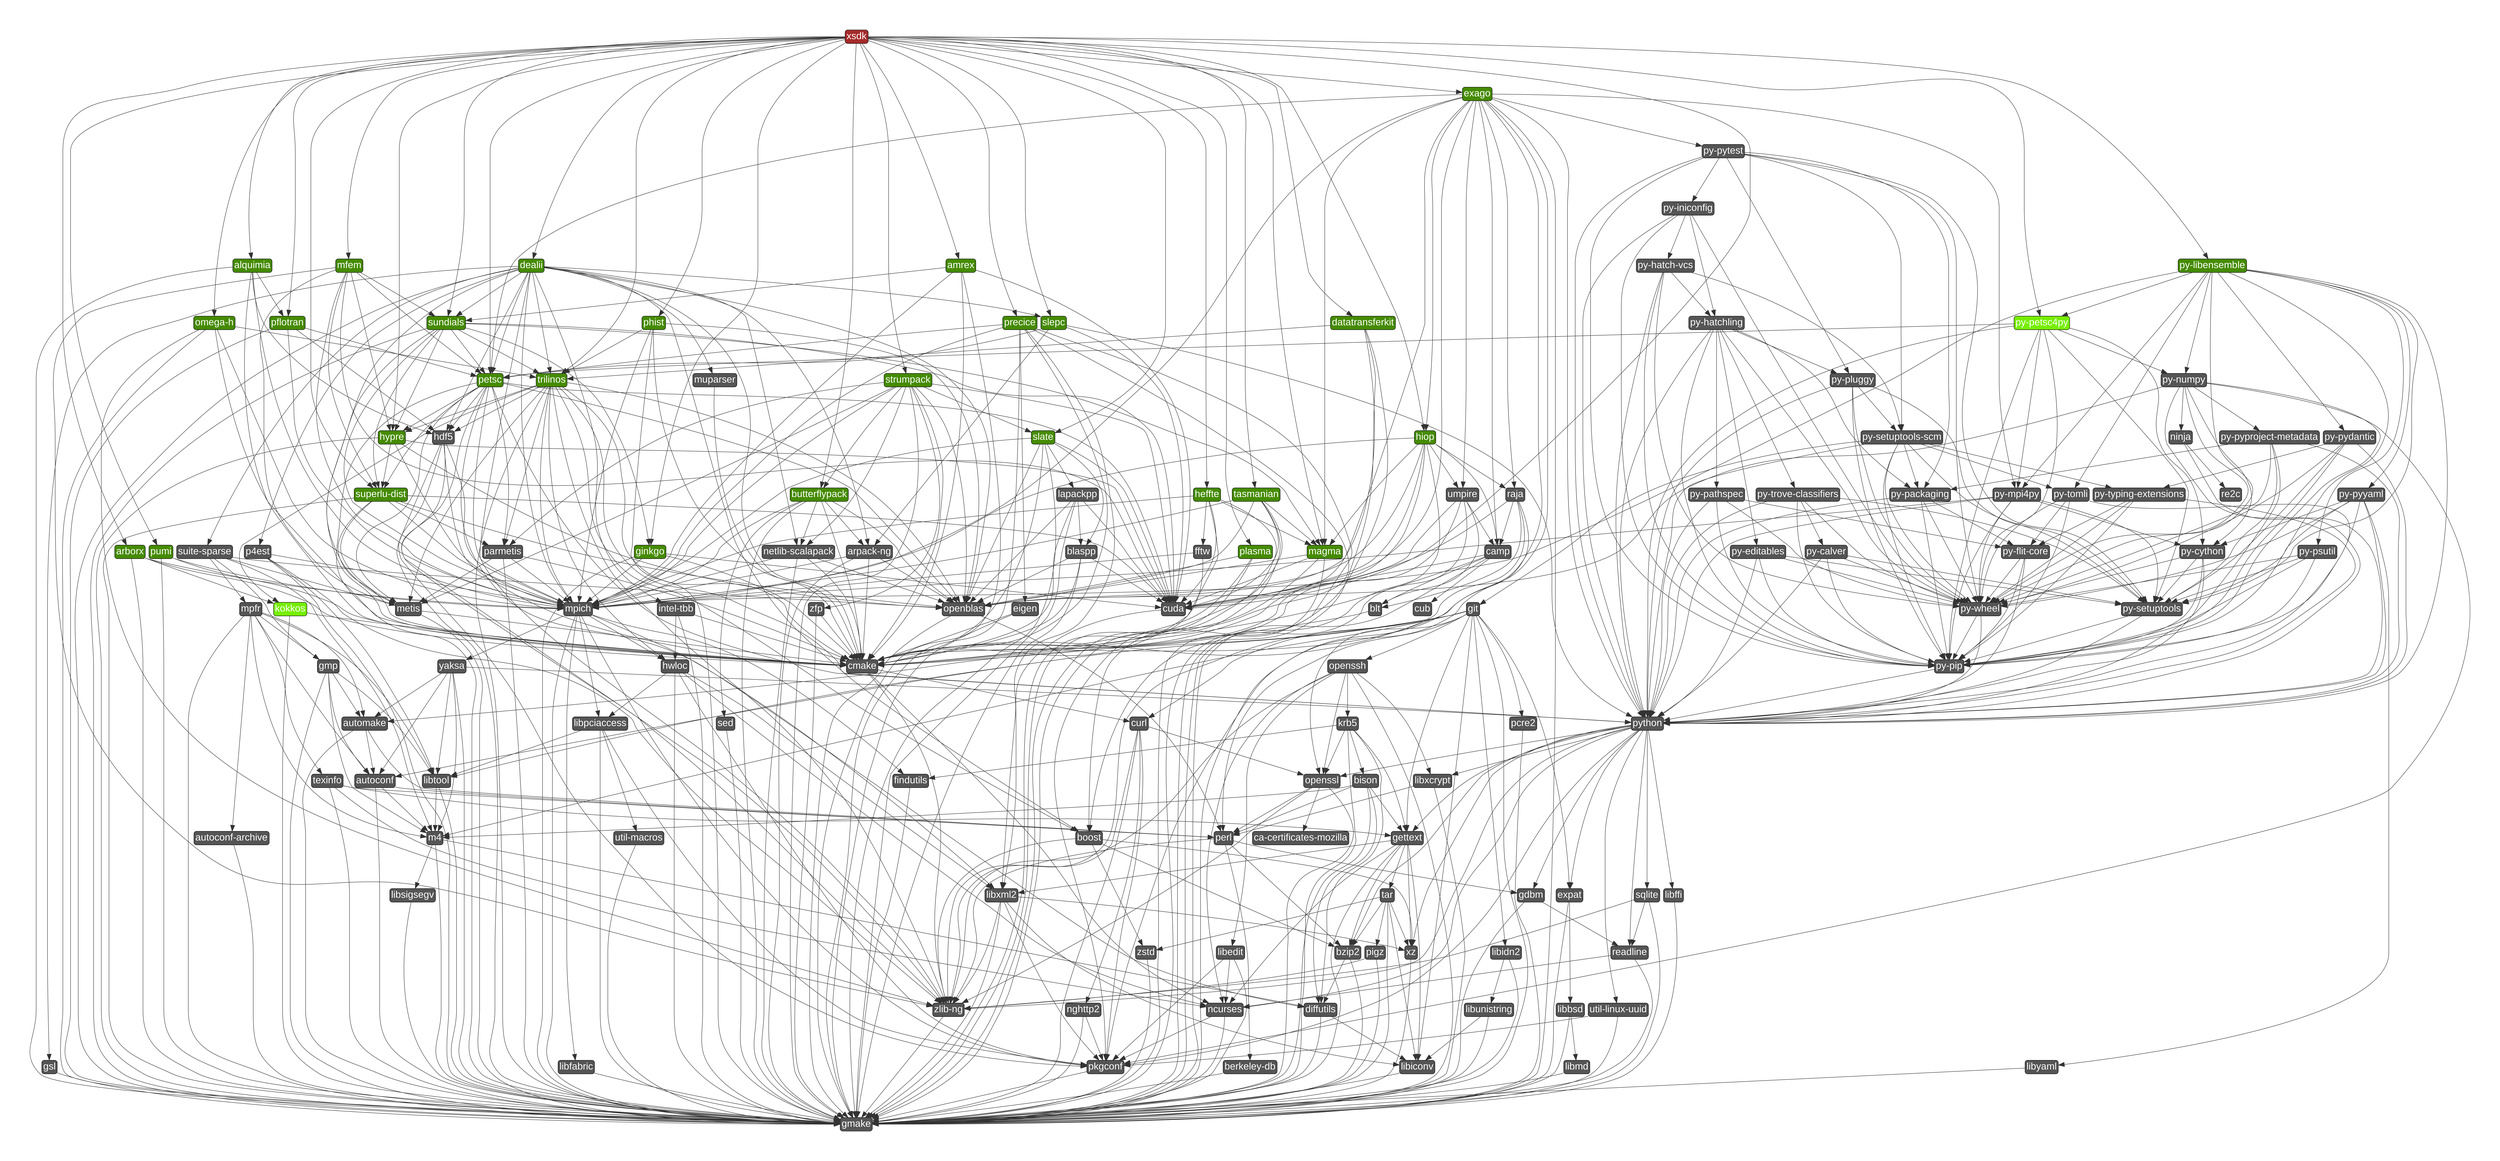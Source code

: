 digraph G {
  labelloc = "b"
  rankdir = "TB"
  ranksep = "3"
  margin = "2"

edge[
     penwidth = "2"
     color = "#333333"
     arrowsize = "3"
]
node[
     fontname=Arial,
     penwidth=2,
     fontsize=48,
     margin=.1,
     shape=box,
     fillcolor="#555555",
     fontcolor=white,
     style="rounded,filled"
]

  "iwjgy7balm4uhing2s2dzkrei7p2w5pj" [label="autoconf-archive"]
  "mzppyhiw5eyyh2nql2p5wxethhvx3ofi" [label="expat"]
  "4csg3upiqtzvmmywirc4rdua6edzh7jj" [label="netlib-scalapack"]
  "yxu4hvn6bkr47kbbp7q4anw6qx3f4dd7" [label="texinfo"]
  "shba3kco7hz5vooe6zox42szwxejdhuo" [label="strumpack",fillcolor=chartreuse4]
  "fjreskehy4yxwylf4xzy6mbpjo77rpsj" [label="libxml2"]
  "cvcwedyelaymf2zhumf6tem4opwjtn7w" [label="py-numpy"]
  "t5c7mjfmahdyadfp6tmx2czttdt6x6vo" [label="py-hatch-vcs"]
  "a3fbtkntvvetyqreswu3yffzalxkqxo3" [label="gdbm"]
  "jrnijhzhdmbduqwqbi4k2fmkou7xthrp" [label="ca-certificates-mozilla"]
  "pe7tu4twvwd7zoy7hcu3uafvsst46ctl" [label="heffte",fillcolor=chartreuse4]
  "wruqygtyvwwogiet6kbzzlvq5i73gccf" [label="alquimia",fillcolor=chartreuse4]
  "vzvrliznrlawn5l64sui6q73rbcgo66h" [label="hwloc"]
  "d25yneelzf5i24k5gioljoagwlypyeek" [label="libpciaccess"]
  "w6uc7ajbyyxqbvpverv6ekgacplyoqj5" [label="pkgconf"]
  "o5zrobxrftkfghquitvionahz44yovql" [label="krb5"]
  "gmrszcmetwmjeywpeuwuyyeu7mp5yrgf" [label="dealii",fillcolor=chartreuse4]
  "5quzins5c2jqhwgkxwpndhyivnrfgxm2" [label="gmake"]
  "dpdjnljmh4eyorxnrvnuwepqyowk6b3c" [label="ninja"]
  "qksevwz2v7i4kpj2qn7kewws4fz5eg7m" [label="util-linux-uuid"]
  "l4zfwr5og43fn4q5uwjtnd44pc34qr54" [label="phist",fillcolor=chartreuse4]
  "ctpnmilmeayjem37xz7lkovzcalkumut" [label="util-macros"]
  "vpraijmnlnp6d5mbwsw6eosphnv6fylo" [label="py-trove-classifiers"]
  "aa2viocestbvxcwfcp7s5vjafjcpy72h" [label="py-pluggy"]
  "t2fj6xzfm23af7mumophtyo7v3jfwozg" [label="berkeley-db"]
  "takmhvyi7d4jcj6h52p354ifit6bw5k3" [label="omega-h",fillcolor=chartreuse4]
  "fvycp4ykl3a4wxcv75jyxncl4zufxgn3" [label="gmp"]
  "t5dra2sgpwlqzu4sonei5fzmwpqoloql" [label="hiop",fillcolor=chartreuse4]
  "x6wqwnlcjdlycdrrm6k7rmg36weuahju" [label="libedit"]
  "cx73f4olqglwoqo5zomwffw4cqj6l3iv" [label="butterflypack",fillcolor=chartreuse4]
  "4dnqm3llci4md3oritxhj3tjosteowc5" [label="openssl"]
  "wv3dfcu6vqv4gzq7zwoxalllmf7ltdps" [label="py-calver"]
  "mdnnkpqnihc27wjnmk576aweirc77p3t" [label="py-petsc4py",fillcolor=chartreuse2]
  "26ldonz3lymaganjxkf63rvoqegjcxpc" [label="py-pytest"]
  "ir47ccd7vk5qffub3nj7fphx7eq3q4ob" [label="py-psutil"]
  "quc7u4ecytvqrwrztyb7uuzmtyr3j646" [label="nghttp2"]
  "jmva3u7itgqymzvhtd4ye75cyis7426n" [label="metis"]
  "4zbr2dx55digjostgcpexsy554c35qta" [label="bzip2"]
  "sqb7vbrmgidst4vqbr5fle7pysml3hum" [label="perl"]
  "trrdvgebvudag6yo4bz5xtz7yjksvs5y" [label="py-pip"]
  "xqgbqpnhhrffiohh4ewldkawznmtvea2" [label="blaspp"]
  "gfu42hbv5j3zyyglu2a2cmrdawcbpggw" [label="py-cython"]
  "rpl2ymmj5ts2zrwi4feutq6klpanmnmd" [label="libmd"]
  "x3ftvhbhabnhvmrspqnh2s67quhr4dqm" [label="py-packaging"]
  "44tcbxa3z7gmoethjw5ahflnmk6om3vu" [label="precice",fillcolor=chartreuse4]
  "pckr5q5b45qxmhbfkoqo34k7ir2y2auy" [label="slepc",fillcolor=chartreuse4]
  "eh2wycnc7tvvxzcbigf5gj5zosb2f3cf" [label="muparser"]
  "joyajewwoawdnkj7xtyahzxla5q6nalv" [label="libxcrypt"]
  "43hisubim5kspnxnuzwnll5qbyrqxec7" [label="camp"]
  "bpn3wzwu6hgb6mcfpoc64kfv24rg2jba" [label="tasmanian",fillcolor=chartreuse4]
  "ikmsgupm4mbjfwiig3zlo2tjzgk7coys" [label="gettext"]
  "x2l6ckt2bsz66h3r5ckjchj2boqgspjf" [label="ginkgo",fillcolor=chartreuse4]
  "uqt7xklv7whb27ieijogfdz3xhuwprhd" [label="plasma",fillcolor=chartreuse4]
  "3nhgf6eoaiz45fhapmq7xd3r3cqvzilk" [label="diffutils"]
  "zvrxqftac6dmq54qh7hfmykfndtvtzkk" [label="tar"]
  "7jotewtyozjar77wxs6l6o5oxodtfak4" [label="automake"]
  "6nzwpfbomlu7ulsuahkqgmkqmavr7gvc" [label="readline"]
  "uvi4hjbfcq3a2dbkyscc56at5tn564ff" [label="arborx",fillcolor=chartreuse4]
  "ixitbns5zhoxui2mepvwu7xf7a54vs2x" [label="arpack-ng"]
  "vmgvspbxz3ipapebnekopxewnvk3gin6" [label="datatransferkit",fillcolor=chartreuse4]
  "qfuqnsjmoff42ihsmcjb7w3c2rofu23i" [label="py-iniconfig"]
  "pqpii4bhahphnlfb557uor6zodsrrd5l" [label="sed"]
  "uldx3h3a3poe6tdmbavj6qwxj5bgg7ip" [label="petsc",fillcolor=chartreuse4]
  "6vldlqmdykj3m22xo4rlbz4gaj4dkx26" [label="py-pyyaml"]
  "xfsv4d7mclumq4jvhkqk5yj7gypx3v4x" [label="cub"]
  "eoz2berlfj36lcu5qklqyeqkobl3rrm7" [label="ncurses"]
  "346silbs2m6ucfjjzozenmfm5mejfoxz" [label="openblas"]
  "2223cnvkjp4diuwxy5iuu72q2n72nr44" [label="python"]
  "jq5zw7kmlcsy3gh5hcid4qbuuabwd436" [label="trilinos",fillcolor=chartreuse4]
  "dudmhjbakbwavmsz5sthltyag4phcmis" [label="sqlite"]
  "7hap6tpekb6fmys6wsql3py7ldswdk2j" [label="pcre2"]
  "mimbk7cvdadzn5jcvp5s64wm3hjbeb55" [label="lapackpp"]
  "dj7pywh64onvnunv5r4yulhgkpku3bgt" [label="py-editables"]
  "dlvbzj7g67edyq47wiabqh2zxm54rko5" [label="cmake"]
  "o5tbpvfu2j44tcp3mnlonci2mvp3qndi" [label="umpire"]
  "tx7wa6rw5qktvkrckelwhfnsndpwcf3q" [label="yaksa"]
  "2jeuswfae4gze2wo7kqnyqfkrdd2e3uk" [label="py-hatchling"]
  "atfz4tshapo3y6ykrajengznxfztgr4h" [label="autoconf"]
  "m4ebdli6tacksczdqbi25yjspzmt4ors" [label="libtool"]
  "zt27yfoecm7h562nw7ih3rlg2smelea3" [label="fftw"]
  "sqqvepjdyngtruzwr2ev5qse7wwoggox" [label="mpich"]
  "n274og66beat4kiuwhbhzndly7hfb6xd" [label="py-pyproject-metadata"]
  "4qng65qte3fp2kc72d4utx7xw72rk5j7" [label="libffi"]
  "f3loxc6dtirmi5t76276i5lat2j7jhri" [label="pumi",fillcolor=chartreuse4]
  "tkb5ah4e7epwcw7533lczimsrqxcr2a2" [label="libsigsegv"]
  "badptssmmwscfxelexfm6yjmhj5idwhc" [label="boost"]
  "qintvazocdoot65q54fryi4suvhqig7q" [label="py-typing-extensions"]
  "n43ca74eknpm5lyxtqguoqvec4bkl6ld" [label="libyaml"]
  "t6i4dhsiurg7kddzemxrs4jgs35icysi" [label="libbsd"]
  "vry7zk26xmo4o5comqd32rntp2ir3cdj" [label="re2c"]
  "oxk62nlo2e72bvfdzntueljcumel42lo" [label="hypre",fillcolor=chartreuse4]
  "l6jpzl52be5ttpalgec3xsdnxjqzgxuh" [label="blt"]
  "twcyt6n4blq3r5nw43qog2wlz3riakxa" [label="intel-tbb"]
  "x6pyc3bmuohppthazg4vplheupbtba3e" [label="suite-sparse"]
  "qgwbq3vpvi6wysz2lkm34dyfkj7fkowh" [label="py-setuptools-scm"]
  "homef23mxkbyfedx5ozic7nqvvuyhwl7" [label="libidn2"]
  "tiqbcqslrkp6sktqze6jpuayw34kxsdk" [label="pigz"]
  "cmsgeqrf4zutqj4aqe6v66lp3z5p7u4w" [label="exago",fillcolor=chartreuse4]
  "xsky5sgkpqiru57fzl6zlkc4xid4waxm" [label="hdf5"]
  "7lssr5ahr35lnuvjmpoyn7dte6lb2n74" [label="mpfr"]
  "d2o4jptxl2epkcov24smkjtzexe7hqnb" [label="libunistring"]
  "nuhb2gdlidr2lkiewrnouuuivcrovve4" [label="xsdk",fillcolor=brown]
  "3fzi5qauofrxmoavw6vigcqj4m6wqalt" [label="sundials",fillcolor=chartreuse4]
  "chf2e5ufpvyksfqm2omisj2wvhu6hhhl" [label="parmetis"]
  "6clonc2ks2r6lnhwuf747tproqeo4h6j" [label="cuda"]
  "mdeu7obdwoqepxufhsle3xp23n5rt7y3" [label="magma",fillcolor=chartreuse4]
  "3xlxqivlu4ynxki5f5svuwkcwjzdzykl" [label="py-libensemble",fillcolor=chartreuse4]
  "46y7m66kcymus3qxv2e7lo7rgj6nfvbl" [label="zfp"]
  "i6lgijymzkitm2nt23lxxvr6ag2iykaz" [label="slate",fillcolor=chartreuse4]
  "wkjrjif7bljtuypx2y7ofmq5n6fn46dv" [label="gsl"]
  "pazuqgzkbsdlwxmwn3zvjzj3m4bz3uaq" [label="raja"]
  "7ziscqnif4jrx55lq6gb4anhwflmxlpz" [label="bison"]
  "6v42bqyeapfoblrgnesegwj3b7u4a5sh" [label="pflotran",fillcolor=chartreuse4]
  "m3quau2tvalf5fifdrr2m63qfp6kkkpd" [label="py-pydantic"]
  "kndsspeh3blhpprwl6x7el6ucbs4qt2d" [label="libiconv"]
  "kfyjoy2b2asqefnmfhbjwqviwhvjeklm" [label="py-mpi4py"]
  "taiz545ir25tek3qdrhwy6xjwups56rh" [label="py-pathspec"]
  "nczodudqszj7ot6nccekag4x6n6f7vno" [label="eigen"]
  "jpjwaifv752wjsy6r5hbwrttfaockdrd" [label="kokkos",fillcolor=chartreuse2]
  "4ptxlyswhpj6vbxqunmhlptgui7e7a67" [label="py-tomli"]
  "2virgisz6xw6hywtwal6pt5ym5khn2z7" [label="git"]
  "6f56z246imgizqzuju74yy56plfkqumh" [label="py-setuptools"]
  "ydely3fxjxrq2wiwwjnuds5m3c2svdvl" [label="xz"]
  "n2bu2am34m7gq6klcmr3fqhkturvoxuq" [label="zstd"]
  "x7iou4bbrfp23rlhyvtyj6xh45uhc5zj" [label="findutils"]
  "3ikr3k3n45yruslh3d4giwak2mu4alf6" [label="libfabric"]
  "h4rx2k72dq5fjbhljrlpt7lw2s7a2e6l" [label="py-flit-core"]
  "p4neqhbjrtw4o5cj25sbo6w4asgy62m5" [label="superlu-dist",fillcolor=chartreuse4]
  "s3jban2aw7ivyh44hkvtel5sx276m7an" [label="curl"]
  "6hgklnonybjtpaed6afmtwmdckcv367u" [label="zlib-ng"]
  "2zqe4ze7kukqv26yh6nlifba2h2b5u2z" [label="p4est"]
  "mig236phfvdhwhjlrqbn7eagerxjl5be" [label="m4"]
  "ma6bh5snlrw3x4vmrfhpv3yw3mssggor" [label="py-wheel"]
  "erm3pki3t6zgxmnbcajne4phnl6dk4hd" [label="amrex",fillcolor=chartreuse4]
  "e65yss7fmmbva75ob54c3h5gwq3iqv7q" [label="openssh"]
  "fruakyqx4mju5bx6aovh2bkwg7qgzdia" [label="mfem",fillcolor=chartreuse4]
  "jq5zw7kmlcsy3gh5hcid4qbuuabwd436" -> "oxk62nlo2e72bvfdzntueljcumel42lo"
  "wv3dfcu6vqv4gzq7zwoxalllmf7ltdps" -> "ma6bh5snlrw3x4vmrfhpv3yw3mssggor"
  "iwjgy7balm4uhing2s2dzkrei7p2w5pj" -> "5quzins5c2jqhwgkxwpndhyivnrfgxm2"
  "fruakyqx4mju5bx6aovh2bkwg7qgzdia" -> "jmva3u7itgqymzvhtd4ye75cyis7426n"
  "6vldlqmdykj3m22xo4rlbz4gaj4dkx26" -> "gfu42hbv5j3zyyglu2a2cmrdawcbpggw"
  "mdnnkpqnihc27wjnmk576aweirc77p3t" -> "kfyjoy2b2asqefnmfhbjwqviwhvjeklm"
  "o5tbpvfu2j44tcp3mnlonci2mvp3qndi" -> "l6jpzl52be5ttpalgec3xsdnxjqzgxuh"
  "f3loxc6dtirmi5t76276i5lat2j7jhri" -> "dlvbzj7g67edyq47wiabqh2zxm54rko5"
  "mzppyhiw5eyyh2nql2p5wxethhvx3ofi" -> "t6i4dhsiurg7kddzemxrs4jgs35icysi"
  "346silbs2m6ucfjjzozenmfm5mejfoxz" -> "sqb7vbrmgidst4vqbr5fle7pysml3hum"
  "3xlxqivlu4ynxki5f5svuwkcwjzdzykl" -> "cvcwedyelaymf2zhumf6tem4opwjtn7w"
  "2jeuswfae4gze2wo7kqnyqfkrdd2e3uk" -> "vpraijmnlnp6d5mbwsw6eosphnv6fylo"
  "44tcbxa3z7gmoethjw5ahflnmk6om3vu" -> "nczodudqszj7ot6nccekag4x6n6f7vno"
  "tiqbcqslrkp6sktqze6jpuayw34kxsdk" -> "5quzins5c2jqhwgkxwpndhyivnrfgxm2"
  "x2l6ckt2bsz66h3r5ckjchj2boqgspjf" -> "5quzins5c2jqhwgkxwpndhyivnrfgxm2"
  "qintvazocdoot65q54fryi4suvhqig7q" -> "ma6bh5snlrw3x4vmrfhpv3yw3mssggor"
  "o5zrobxrftkfghquitvionahz44yovql" -> "5quzins5c2jqhwgkxwpndhyivnrfgxm2"
  "pe7tu4twvwd7zoy7hcu3uafvsst46ctl" -> "dlvbzj7g67edyq47wiabqh2zxm54rko5"
  "x6pyc3bmuohppthazg4vplheupbtba3e" -> "fvycp4ykl3a4wxcv75jyxncl4zufxgn3"
  "jq5zw7kmlcsy3gh5hcid4qbuuabwd436" -> "jmva3u7itgqymzvhtd4ye75cyis7426n"
  "3ikr3k3n45yruslh3d4giwak2mu4alf6" -> "5quzins5c2jqhwgkxwpndhyivnrfgxm2"
  "ikmsgupm4mbjfwiig3zlo2tjzgk7coys" -> "zvrxqftac6dmq54qh7hfmykfndtvtzkk"
  "4ptxlyswhpj6vbxqunmhlptgui7e7a67" -> "2223cnvkjp4diuwxy5iuu72q2n72nr44"
  "tx7wa6rw5qktvkrckelwhfnsndpwcf3q" -> "7jotewtyozjar77wxs6l6o5oxodtfak4"
  "bpn3wzwu6hgb6mcfpoc64kfv24rg2jba" -> "dlvbzj7g67edyq47wiabqh2zxm54rko5"
  "mdeu7obdwoqepxufhsle3xp23n5rt7y3" -> "5quzins5c2jqhwgkxwpndhyivnrfgxm2"
  "nuhb2gdlidr2lkiewrnouuuivcrovve4" -> "erm3pki3t6zgxmnbcajne4phnl6dk4hd"
  "sqqvepjdyngtruzwr2ev5qse7wwoggox" -> "5quzins5c2jqhwgkxwpndhyivnrfgxm2"
  "mdnnkpqnihc27wjnmk576aweirc77p3t" -> "2223cnvkjp4diuwxy5iuu72q2n72nr44"
  "6v42bqyeapfoblrgnesegwj3b7u4a5sh" -> "uldx3h3a3poe6tdmbavj6qwxj5bgg7ip"
  "2jeuswfae4gze2wo7kqnyqfkrdd2e3uk" -> "taiz545ir25tek3qdrhwy6xjwups56rh"
  "e65yss7fmmbva75ob54c3h5gwq3iqv7q" -> "4dnqm3llci4md3oritxhj3tjosteowc5"
  "26ldonz3lymaganjxkf63rvoqegjcxpc" -> "ma6bh5snlrw3x4vmrfhpv3yw3mssggor"
  "qgwbq3vpvi6wysz2lkm34dyfkj7fkowh" -> "trrdvgebvudag6yo4bz5xtz7yjksvs5y"
  "xsky5sgkpqiru57fzl6zlkc4xid4waxm" -> "sqqvepjdyngtruzwr2ev5qse7wwoggox"
  "mimbk7cvdadzn5jcvp5s64wm3hjbeb55" -> "6clonc2ks2r6lnhwuf747tproqeo4h6j"
  "t5c7mjfmahdyadfp6tmx2czttdt6x6vo" -> "2223cnvkjp4diuwxy5iuu72q2n72nr44"
  "p4neqhbjrtw4o5cj25sbo6w4asgy62m5" -> "346silbs2m6ucfjjzozenmfm5mejfoxz"
  "o5zrobxrftkfghquitvionahz44yovql" -> "4dnqm3llci4md3oritxhj3tjosteowc5"
  "3xlxqivlu4ynxki5f5svuwkcwjzdzykl" -> "sqqvepjdyngtruzwr2ev5qse7wwoggox"
  "kfyjoy2b2asqefnmfhbjwqviwhvjeklm" -> "trrdvgebvudag6yo4bz5xtz7yjksvs5y"
  "jpjwaifv752wjsy6r5hbwrttfaockdrd" -> "5quzins5c2jqhwgkxwpndhyivnrfgxm2"
  "nuhb2gdlidr2lkiewrnouuuivcrovve4" -> "f3loxc6dtirmi5t76276i5lat2j7jhri"
  "26ldonz3lymaganjxkf63rvoqegjcxpc" -> "x3ftvhbhabnhvmrspqnh2s67quhr4dqm"
  "m3quau2tvalf5fifdrr2m63qfp6kkkpd" -> "6f56z246imgizqzuju74yy56plfkqumh"
  "t5dra2sgpwlqzu4sonei5fzmwpqoloql" -> "sqqvepjdyngtruzwr2ev5qse7wwoggox"
  "uvi4hjbfcq3a2dbkyscc56at5tn564ff" -> "5quzins5c2jqhwgkxwpndhyivnrfgxm2"
  "shba3kco7hz5vooe6zox42szwxejdhuo" -> "dlvbzj7g67edyq47wiabqh2zxm54rko5"
  "uldx3h3a3poe6tdmbavj6qwxj5bgg7ip" -> "3nhgf6eoaiz45fhapmq7xd3r3cqvzilk"
  "wruqygtyvwwogiet6kbzzlvq5i73gccf" -> "xsky5sgkpqiru57fzl6zlkc4xid4waxm"
  "gmrszcmetwmjeywpeuwuyyeu7mp5yrgf" -> "jq5zw7kmlcsy3gh5hcid4qbuuabwd436"
  "dj7pywh64onvnunv5r4yulhgkpku3bgt" -> "ma6bh5snlrw3x4vmrfhpv3yw3mssggor"
  "o5zrobxrftkfghquitvionahz44yovql" -> "3nhgf6eoaiz45fhapmq7xd3r3cqvzilk"
  "bpn3wzwu6hgb6mcfpoc64kfv24rg2jba" -> "346silbs2m6ucfjjzozenmfm5mejfoxz"
  "43hisubim5kspnxnuzwnll5qbyrqxec7" -> "dlvbzj7g67edyq47wiabqh2zxm54rko5"
  "t6i4dhsiurg7kddzemxrs4jgs35icysi" -> "5quzins5c2jqhwgkxwpndhyivnrfgxm2"
  "jq5zw7kmlcsy3gh5hcid4qbuuabwd436" -> "sqqvepjdyngtruzwr2ev5qse7wwoggox"
  "sqqvepjdyngtruzwr2ev5qse7wwoggox" -> "vzvrliznrlawn5l64sui6q73rbcgo66h"
  "h4rx2k72dq5fjbhljrlpt7lw2s7a2e6l" -> "trrdvgebvudag6yo4bz5xtz7yjksvs5y"
  "4ptxlyswhpj6vbxqunmhlptgui7e7a67" -> "ma6bh5snlrw3x4vmrfhpv3yw3mssggor"
  "3xlxqivlu4ynxki5f5svuwkcwjzdzykl" -> "2223cnvkjp4diuwxy5iuu72q2n72nr44"
  "qksevwz2v7i4kpj2qn7kewws4fz5eg7m" -> "5quzins5c2jqhwgkxwpndhyivnrfgxm2"
  "26ldonz3lymaganjxkf63rvoqegjcxpc" -> "qgwbq3vpvi6wysz2lkm34dyfkj7fkowh"
  "3xlxqivlu4ynxki5f5svuwkcwjzdzykl" -> "kfyjoy2b2asqefnmfhbjwqviwhvjeklm"
  "7ziscqnif4jrx55lq6gb4anhwflmxlpz" -> "mig236phfvdhwhjlrqbn7eagerxjl5be"
  "6clonc2ks2r6lnhwuf747tproqeo4h6j" -> "fjreskehy4yxwylf4xzy6mbpjo77rpsj"
  "gmrszcmetwmjeywpeuwuyyeu7mp5yrgf" -> "dlvbzj7g67edyq47wiabqh2zxm54rko5"
  "gmrszcmetwmjeywpeuwuyyeu7mp5yrgf" -> "3fzi5qauofrxmoavw6vigcqj4m6wqalt"
  "x6pyc3bmuohppthazg4vplheupbtba3e" -> "7lssr5ahr35lnuvjmpoyn7dte6lb2n74"
  "4dnqm3llci4md3oritxhj3tjosteowc5" -> "6hgklnonybjtpaed6afmtwmdckcv367u"
  "2223cnvkjp4diuwxy5iuu72q2n72nr44" -> "ydely3fxjxrq2wiwwjnuds5m3c2svdvl"
  "trrdvgebvudag6yo4bz5xtz7yjksvs5y" -> "2223cnvkjp4diuwxy5iuu72q2n72nr44"
  "m4ebdli6tacksczdqbi25yjspzmt4ors" -> "mig236phfvdhwhjlrqbn7eagerxjl5be"
  "t5dra2sgpwlqzu4sonei5fzmwpqoloql" -> "mdeu7obdwoqepxufhsle3xp23n5rt7y3"
  "uldx3h3a3poe6tdmbavj6qwxj5bgg7ip" -> "p4neqhbjrtw4o5cj25sbo6w4asgy62m5"
  "pckr5q5b45qxmhbfkoqo34k7ir2y2auy" -> "6clonc2ks2r6lnhwuf747tproqeo4h6j"
  "26ldonz3lymaganjxkf63rvoqegjcxpc" -> "aa2viocestbvxcwfcp7s5vjafjcpy72h"
  "zvrxqftac6dmq54qh7hfmykfndtvtzkk" -> "ydely3fxjxrq2wiwwjnuds5m3c2svdvl"
  "takmhvyi7d4jcj6h52p354ifit6bw5k3" -> "sqqvepjdyngtruzwr2ev5qse7wwoggox"
  "nuhb2gdlidr2lkiewrnouuuivcrovve4" -> "p4neqhbjrtw4o5cj25sbo6w4asgy62m5"
  "3fzi5qauofrxmoavw6vigcqj4m6wqalt" -> "sqqvepjdyngtruzwr2ev5qse7wwoggox"
  "xqgbqpnhhrffiohh4ewldkawznmtvea2" -> "6clonc2ks2r6lnhwuf747tproqeo4h6j"
  "7lssr5ahr35lnuvjmpoyn7dte6lb2n74" -> "m4ebdli6tacksczdqbi25yjspzmt4ors"
  "d25yneelzf5i24k5gioljoagwlypyeek" -> "5quzins5c2jqhwgkxwpndhyivnrfgxm2"
  "qksevwz2v7i4kpj2qn7kewws4fz5eg7m" -> "w6uc7ajbyyxqbvpverv6ekgacplyoqj5"
  "mdnnkpqnihc27wjnmk576aweirc77p3t" -> "6f56z246imgizqzuju74yy56plfkqumh"
  "4dnqm3llci4md3oritxhj3tjosteowc5" -> "sqb7vbrmgidst4vqbr5fle7pysml3hum"
  "oxk62nlo2e72bvfdzntueljcumel42lo" -> "5quzins5c2jqhwgkxwpndhyivnrfgxm2"
  "quc7u4ecytvqrwrztyb7uuzmtyr3j646" -> "w6uc7ajbyyxqbvpverv6ekgacplyoqj5"
  "gmrszcmetwmjeywpeuwuyyeu7mp5yrgf" -> "ixitbns5zhoxui2mepvwu7xf7a54vs2x"
  "aa2viocestbvxcwfcp7s5vjafjcpy72h" -> "6f56z246imgizqzuju74yy56plfkqumh"
  "shba3kco7hz5vooe6zox42szwxejdhuo" -> "i6lgijymzkitm2nt23lxxvr6ag2iykaz"
  "44tcbxa3z7gmoethjw5ahflnmk6om3vu" -> "fjreskehy4yxwylf4xzy6mbpjo77rpsj"
  "chf2e5ufpvyksfqm2omisj2wvhu6hhhl" -> "5quzins5c2jqhwgkxwpndhyivnrfgxm2"
  "qfuqnsjmoff42ihsmcjb7w3c2rofu23i" -> "2jeuswfae4gze2wo7kqnyqfkrdd2e3uk"
  "cmsgeqrf4zutqj4aqe6v66lp3z5p7u4w" -> "mdeu7obdwoqepxufhsle3xp23n5rt7y3"
  "7lssr5ahr35lnuvjmpoyn7dte6lb2n74" -> "atfz4tshapo3y6ykrajengznxfztgr4h"
  "joyajewwoawdnkj7xtyahzxla5q6nalv" -> "5quzins5c2jqhwgkxwpndhyivnrfgxm2"
  "3xlxqivlu4ynxki5f5svuwkcwjzdzykl" -> "mdnnkpqnihc27wjnmk576aweirc77p3t"
  "2virgisz6xw6hywtwal6pt5ym5khn2z7" -> "4dnqm3llci4md3oritxhj3tjosteowc5"
  "7jotewtyozjar77wxs6l6o5oxodtfak4" -> "5quzins5c2jqhwgkxwpndhyivnrfgxm2"
  "2virgisz6xw6hywtwal6pt5ym5khn2z7" -> "mzppyhiw5eyyh2nql2p5wxethhvx3ofi"
  "cmsgeqrf4zutqj4aqe6v66lp3z5p7u4w" -> "kfyjoy2b2asqefnmfhbjwqviwhvjeklm"
  "gmrszcmetwmjeywpeuwuyyeu7mp5yrgf" -> "uldx3h3a3poe6tdmbavj6qwxj5bgg7ip"
  "mdnnkpqnihc27wjnmk576aweirc77p3t" -> "gfu42hbv5j3zyyglu2a2cmrdawcbpggw"
  "nuhb2gdlidr2lkiewrnouuuivcrovve4" -> "t5dra2sgpwlqzu4sonei5fzmwpqoloql"
  "uldx3h3a3poe6tdmbavj6qwxj5bgg7ip" -> "chf2e5ufpvyksfqm2omisj2wvhu6hhhl"
  "6vldlqmdykj3m22xo4rlbz4gaj4dkx26" -> "trrdvgebvudag6yo4bz5xtz7yjksvs5y"
  "mimbk7cvdadzn5jcvp5s64wm3hjbeb55" -> "5quzins5c2jqhwgkxwpndhyivnrfgxm2"
  "taiz545ir25tek3qdrhwy6xjwups56rh" -> "trrdvgebvudag6yo4bz5xtz7yjksvs5y"
  "cvcwedyelaymf2zhumf6tem4opwjtn7w" -> "gfu42hbv5j3zyyglu2a2cmrdawcbpggw"
  "2223cnvkjp4diuwxy5iuu72q2n72nr44" -> "4qng65qte3fp2kc72d4utx7xw72rk5j7"
  "xsky5sgkpqiru57fzl6zlkc4xid4waxm" -> "dlvbzj7g67edyq47wiabqh2zxm54rko5"
  "cx73f4olqglwoqo5zomwffw4cqj6l3iv" -> "pqpii4bhahphnlfb557uor6zodsrrd5l"
  "o5zrobxrftkfghquitvionahz44yovql" -> "ikmsgupm4mbjfwiig3zlo2tjzgk7coys"
  "qgwbq3vpvi6wysz2lkm34dyfkj7fkowh" -> "ma6bh5snlrw3x4vmrfhpv3yw3mssggor"
  "nuhb2gdlidr2lkiewrnouuuivcrovve4" -> "oxk62nlo2e72bvfdzntueljcumel42lo"
  "2jeuswfae4gze2wo7kqnyqfkrdd2e3uk" -> "2223cnvkjp4diuwxy5iuu72q2n72nr44"
  "2223cnvkjp4diuwxy5iuu72q2n72nr44" -> "6hgklnonybjtpaed6afmtwmdckcv367u"
  "43hisubim5kspnxnuzwnll5qbyrqxec7" -> "l6jpzl52be5ttpalgec3xsdnxjqzgxuh"
  "t5dra2sgpwlqzu4sonei5fzmwpqoloql" -> "dlvbzj7g67edyq47wiabqh2zxm54rko5"
  "mdnnkpqnihc27wjnmk576aweirc77p3t" -> "uldx3h3a3poe6tdmbavj6qwxj5bgg7ip"
  "sqb7vbrmgidst4vqbr5fle7pysml3hum" -> "6hgklnonybjtpaed6afmtwmdckcv367u"
  "qgwbq3vpvi6wysz2lkm34dyfkj7fkowh" -> "x3ftvhbhabnhvmrspqnh2s67quhr4dqm"
  "t5dra2sgpwlqzu4sonei5fzmwpqoloql" -> "o5tbpvfu2j44tcp3mnlonci2mvp3qndi"
  "twcyt6n4blq3r5nw43qog2wlz3riakxa" -> "5quzins5c2jqhwgkxwpndhyivnrfgxm2"
  "43hisubim5kspnxnuzwnll5qbyrqxec7" -> "xfsv4d7mclumq4jvhkqk5yj7gypx3v4x"
  "cmsgeqrf4zutqj4aqe6v66lp3z5p7u4w" -> "2223cnvkjp4diuwxy5iuu72q2n72nr44"
  "x2l6ckt2bsz66h3r5ckjchj2boqgspjf" -> "sqqvepjdyngtruzwr2ev5qse7wwoggox"
  "badptssmmwscfxelexfm6yjmhj5idwhc" -> "6hgklnonybjtpaed6afmtwmdckcv367u"
  "t6i4dhsiurg7kddzemxrs4jgs35icysi" -> "rpl2ymmj5ts2zrwi4feutq6klpanmnmd"
  "3xlxqivlu4ynxki5f5svuwkcwjzdzykl" -> "ma6bh5snlrw3x4vmrfhpv3yw3mssggor"
  "kndsspeh3blhpprwl6x7el6ucbs4qt2d" -> "5quzins5c2jqhwgkxwpndhyivnrfgxm2"
  "uvi4hjbfcq3a2dbkyscc56at5tn564ff" -> "sqqvepjdyngtruzwr2ev5qse7wwoggox"
  "3xlxqivlu4ynxki5f5svuwkcwjzdzykl" -> "6vldlqmdykj3m22xo4rlbz4gaj4dkx26"
  "gfu42hbv5j3zyyglu2a2cmrdawcbpggw" -> "6f56z246imgizqzuju74yy56plfkqumh"
  "3nhgf6eoaiz45fhapmq7xd3r3cqvzilk" -> "5quzins5c2jqhwgkxwpndhyivnrfgxm2"
  "xsky5sgkpqiru57fzl6zlkc4xid4waxm" -> "w6uc7ajbyyxqbvpverv6ekgacplyoqj5"
  "cmsgeqrf4zutqj4aqe6v66lp3z5p7u4w" -> "346silbs2m6ucfjjzozenmfm5mejfoxz"
  "takmhvyi7d4jcj6h52p354ifit6bw5k3" -> "jq5zw7kmlcsy3gh5hcid4qbuuabwd436"
  "2223cnvkjp4diuwxy5iuu72q2n72nr44" -> "6nzwpfbomlu7ulsuahkqgmkqmavr7gvc"
  "h4rx2k72dq5fjbhljrlpt7lw2s7a2e6l" -> "ma6bh5snlrw3x4vmrfhpv3yw3mssggor"
  "uldx3h3a3poe6tdmbavj6qwxj5bgg7ip" -> "oxk62nlo2e72bvfdzntueljcumel42lo"
  "m3quau2tvalf5fifdrr2m63qfp6kkkpd" -> "qintvazocdoot65q54fryi4suvhqig7q"
  "vzvrliznrlawn5l64sui6q73rbcgo66h" -> "eoz2berlfj36lcu5qklqyeqkobl3rrm7"
  "s3jban2aw7ivyh44hkvtel5sx276m7an" -> "quc7u4ecytvqrwrztyb7uuzmtyr3j646"
  "qfuqnsjmoff42ihsmcjb7w3c2rofu23i" -> "trrdvgebvudag6yo4bz5xtz7yjksvs5y"
  "ikmsgupm4mbjfwiig3zlo2tjzgk7coys" -> "ydely3fxjxrq2wiwwjnuds5m3c2svdvl"
  "p4neqhbjrtw4o5cj25sbo6w4asgy62m5" -> "jmva3u7itgqymzvhtd4ye75cyis7426n"
  "t2fj6xzfm23af7mumophtyo7v3jfwozg" -> "5quzins5c2jqhwgkxwpndhyivnrfgxm2"
  "i6lgijymzkitm2nt23lxxvr6ag2iykaz" -> "dlvbzj7g67edyq47wiabqh2zxm54rko5"
  "7ziscqnif4jrx55lq6gb4anhwflmxlpz" -> "sqb7vbrmgidst4vqbr5fle7pysml3hum"
  "nuhb2gdlidr2lkiewrnouuuivcrovve4" -> "wruqygtyvwwogiet6kbzzlvq5i73gccf"
  "3fzi5qauofrxmoavw6vigcqj4m6wqalt" -> "mdeu7obdwoqepxufhsle3xp23n5rt7y3"
  "pe7tu4twvwd7zoy7hcu3uafvsst46ctl" -> "6clonc2ks2r6lnhwuf747tproqeo4h6j"
  "n274og66beat4kiuwhbhzndly7hfb6xd" -> "2223cnvkjp4diuwxy5iuu72q2n72nr44"
  "t5c7mjfmahdyadfp6tmx2czttdt6x6vo" -> "qgwbq3vpvi6wysz2lkm34dyfkj7fkowh"
  "dpdjnljmh4eyorxnrvnuwepqyowk6b3c" -> "2223cnvkjp4diuwxy5iuu72q2n72nr44"
  "cx73f4olqglwoqo5zomwffw4cqj6l3iv" -> "4csg3upiqtzvmmywirc4rdua6edzh7jj"
  "vmgvspbxz3ipapebnekopxewnvk3gin6" -> "jq5zw7kmlcsy3gh5hcid4qbuuabwd436"
  "twcyt6n4blq3r5nw43qog2wlz3riakxa" -> "vzvrliznrlawn5l64sui6q73rbcgo66h"
  "dj7pywh64onvnunv5r4yulhgkpku3bgt" -> "2223cnvkjp4diuwxy5iuu72q2n72nr44"
  "2zqe4ze7kukqv26yh6nlifba2h2b5u2z" -> "6hgklnonybjtpaed6afmtwmdckcv367u"
  "n43ca74eknpm5lyxtqguoqvec4bkl6ld" -> "5quzins5c2jqhwgkxwpndhyivnrfgxm2"
  "7lssr5ahr35lnuvjmpoyn7dte6lb2n74" -> "mig236phfvdhwhjlrqbn7eagerxjl5be"
  "2jeuswfae4gze2wo7kqnyqfkrdd2e3uk" -> "ma6bh5snlrw3x4vmrfhpv3yw3mssggor"
  "x7iou4bbrfp23rlhyvtyj6xh45uhc5zj" -> "5quzins5c2jqhwgkxwpndhyivnrfgxm2"
  "3xlxqivlu4ynxki5f5svuwkcwjzdzykl" -> "m3quau2tvalf5fifdrr2m63qfp6kkkpd"
  "uldx3h3a3poe6tdmbavj6qwxj5bgg7ip" -> "jmva3u7itgqymzvhtd4ye75cyis7426n"
  "takmhvyi7d4jcj6h52p354ifit6bw5k3" -> "dlvbzj7g67edyq47wiabqh2zxm54rko5"
  "3xlxqivlu4ynxki5f5svuwkcwjzdzykl" -> "ir47ccd7vk5qffub3nj7fphx7eq3q4ob"
  "x2l6ckt2bsz66h3r5ckjchj2boqgspjf" -> "dlvbzj7g67edyq47wiabqh2zxm54rko5"
  "2jeuswfae4gze2wo7kqnyqfkrdd2e3uk" -> "x3ftvhbhabnhvmrspqnh2s67quhr4dqm"
  "kfyjoy2b2asqefnmfhbjwqviwhvjeklm" -> "ma6bh5snlrw3x4vmrfhpv3yw3mssggor"
  "zvrxqftac6dmq54qh7hfmykfndtvtzkk" -> "tiqbcqslrkp6sktqze6jpuayw34kxsdk"
  "uldx3h3a3poe6tdmbavj6qwxj5bgg7ip" -> "sqqvepjdyngtruzwr2ev5qse7wwoggox"
  "uvi4hjbfcq3a2dbkyscc56at5tn564ff" -> "dlvbzj7g67edyq47wiabqh2zxm54rko5"
  "i6lgijymzkitm2nt23lxxvr6ag2iykaz" -> "xqgbqpnhhrffiohh4ewldkawznmtvea2"
  "nczodudqszj7ot6nccekag4x6n6f7vno" -> "5quzins5c2jqhwgkxwpndhyivnrfgxm2"
  "vmgvspbxz3ipapebnekopxewnvk3gin6" -> "dlvbzj7g67edyq47wiabqh2zxm54rko5"
  "uqt7xklv7whb27ieijogfdz3xhuwprhd" -> "5quzins5c2jqhwgkxwpndhyivnrfgxm2"
  "3fzi5qauofrxmoavw6vigcqj4m6wqalt" -> "jq5zw7kmlcsy3gh5hcid4qbuuabwd436"
  "atfz4tshapo3y6ykrajengznxfztgr4h" -> "mig236phfvdhwhjlrqbn7eagerxjl5be"
  "i6lgijymzkitm2nt23lxxvr6ag2iykaz" -> "346silbs2m6ucfjjzozenmfm5mejfoxz"
  "fjreskehy4yxwylf4xzy6mbpjo77rpsj" -> "6hgklnonybjtpaed6afmtwmdckcv367u"
  "ir47ccd7vk5qffub3nj7fphx7eq3q4ob" -> "trrdvgebvudag6yo4bz5xtz7yjksvs5y"
  "cmsgeqrf4zutqj4aqe6v66lp3z5p7u4w" -> "uldx3h3a3poe6tdmbavj6qwxj5bgg7ip"
  "oxk62nlo2e72bvfdzntueljcumel42lo" -> "sqqvepjdyngtruzwr2ev5qse7wwoggox"
  "vpraijmnlnp6d5mbwsw6eosphnv6fylo" -> "6f56z246imgizqzuju74yy56plfkqumh"
  "gmrszcmetwmjeywpeuwuyyeu7mp5yrgf" -> "twcyt6n4blq3r5nw43qog2wlz3riakxa"
  "taiz545ir25tek3qdrhwy6xjwups56rh" -> "h4rx2k72dq5fjbhljrlpt7lw2s7a2e6l"
  "mdeu7obdwoqepxufhsle3xp23n5rt7y3" -> "dlvbzj7g67edyq47wiabqh2zxm54rko5"
  "cmsgeqrf4zutqj4aqe6v66lp3z5p7u4w" -> "43hisubim5kspnxnuzwnll5qbyrqxec7"
  "n274og66beat4kiuwhbhzndly7hfb6xd" -> "ma6bh5snlrw3x4vmrfhpv3yw3mssggor"
  "tx7wa6rw5qktvkrckelwhfnsndpwcf3q" -> "5quzins5c2jqhwgkxwpndhyivnrfgxm2"
  "taiz545ir25tek3qdrhwy6xjwups56rh" -> "ma6bh5snlrw3x4vmrfhpv3yw3mssggor"
  "sqqvepjdyngtruzwr2ev5qse7wwoggox" -> "x7iou4bbrfp23rlhyvtyj6xh45uhc5zj"
  "o5zrobxrftkfghquitvionahz44yovql" -> "7ziscqnif4jrx55lq6gb4anhwflmxlpz"
  "qgwbq3vpvi6wysz2lkm34dyfkj7fkowh" -> "2223cnvkjp4diuwxy5iuu72q2n72nr44"
  "cmsgeqrf4zutqj4aqe6v66lp3z5p7u4w" -> "o5tbpvfu2j44tcp3mnlonci2mvp3qndi"
  "nuhb2gdlidr2lkiewrnouuuivcrovve4" -> "vmgvspbxz3ipapebnekopxewnvk3gin6"
  "m3quau2tvalf5fifdrr2m63qfp6kkkpd" -> "trrdvgebvudag6yo4bz5xtz7yjksvs5y"
  "3fzi5qauofrxmoavw6vigcqj4m6wqalt" -> "dlvbzj7g67edyq47wiabqh2zxm54rko5"
  "3fzi5qauofrxmoavw6vigcqj4m6wqalt" -> "x2l6ckt2bsz66h3r5ckjchj2boqgspjf"
  "fruakyqx4mju5bx6aovh2bkwg7qgzdia" -> "sqqvepjdyngtruzwr2ev5qse7wwoggox"
  "erm3pki3t6zgxmnbcajne4phnl6dk4hd" -> "6clonc2ks2r6lnhwuf747tproqeo4h6j"
  "xqgbqpnhhrffiohh4ewldkawznmtvea2" -> "5quzins5c2jqhwgkxwpndhyivnrfgxm2"
  "jpjwaifv752wjsy6r5hbwrttfaockdrd" -> "dlvbzj7g67edyq47wiabqh2zxm54rko5"
  "nuhb2gdlidr2lkiewrnouuuivcrovve4" -> "uqt7xklv7whb27ieijogfdz3xhuwprhd"
  "vzvrliznrlawn5l64sui6q73rbcgo66h" -> "5quzins5c2jqhwgkxwpndhyivnrfgxm2"
  "yxu4hvn6bkr47kbbp7q4anw6qx3f4dd7" -> "sqb7vbrmgidst4vqbr5fle7pysml3hum"
  "jq5zw7kmlcsy3gh5hcid4qbuuabwd436" -> "jpjwaifv752wjsy6r5hbwrttfaockdrd"
  "homef23mxkbyfedx5ozic7nqvvuyhwl7" -> "d2o4jptxl2epkcov24smkjtzexe7hqnb"
  "o5zrobxrftkfghquitvionahz44yovql" -> "x7iou4bbrfp23rlhyvtyj6xh45uhc5zj"
  "wv3dfcu6vqv4gzq7zwoxalllmf7ltdps" -> "6f56z246imgizqzuju74yy56plfkqumh"
  "4dnqm3llci4md3oritxhj3tjosteowc5" -> "5quzins5c2jqhwgkxwpndhyivnrfgxm2"
  "2virgisz6xw6hywtwal6pt5ym5khn2z7" -> "atfz4tshapo3y6ykrajengznxfztgr4h"
  "x3ftvhbhabnhvmrspqnh2s67quhr4dqm" -> "ma6bh5snlrw3x4vmrfhpv3yw3mssggor"
  "7jotewtyozjar77wxs6l6o5oxodtfak4" -> "atfz4tshapo3y6ykrajengznxfztgr4h"
  "e65yss7fmmbva75ob54c3h5gwq3iqv7q" -> "eoz2berlfj36lcu5qklqyeqkobl3rrm7"
  "gmrszcmetwmjeywpeuwuyyeu7mp5yrgf" -> "346silbs2m6ucfjjzozenmfm5mejfoxz"
  "s3jban2aw7ivyh44hkvtel5sx276m7an" -> "6hgklnonybjtpaed6afmtwmdckcv367u"
  "sqqvepjdyngtruzwr2ev5qse7wwoggox" -> "w6uc7ajbyyxqbvpverv6ekgacplyoqj5"
  "ixitbns5zhoxui2mepvwu7xf7a54vs2x" -> "346silbs2m6ucfjjzozenmfm5mejfoxz"
  "2jeuswfae4gze2wo7kqnyqfkrdd2e3uk" -> "dj7pywh64onvnunv5r4yulhgkpku3bgt"
  "mdeu7obdwoqepxufhsle3xp23n5rt7y3" -> "346silbs2m6ucfjjzozenmfm5mejfoxz"
  "cx73f4olqglwoqo5zomwffw4cqj6l3iv" -> "sqqvepjdyngtruzwr2ev5qse7wwoggox"
  "pazuqgzkbsdlwxmwn3zvjzj3m4bz3uaq" -> "6clonc2ks2r6lnhwuf747tproqeo4h6j"
  "pe7tu4twvwd7zoy7hcu3uafvsst46ctl" -> "5quzins5c2jqhwgkxwpndhyivnrfgxm2"
  "kfyjoy2b2asqefnmfhbjwqviwhvjeklm" -> "sqqvepjdyngtruzwr2ev5qse7wwoggox"
  "chf2e5ufpvyksfqm2omisj2wvhu6hhhl" -> "sqqvepjdyngtruzwr2ev5qse7wwoggox"
  "ir47ccd7vk5qffub3nj7fphx7eq3q4ob" -> "2223cnvkjp4diuwxy5iuu72q2n72nr44"
  "atfz4tshapo3y6ykrajengznxfztgr4h" -> "sqb7vbrmgidst4vqbr5fle7pysml3hum"
  "6nzwpfbomlu7ulsuahkqgmkqmavr7gvc" -> "eoz2berlfj36lcu5qklqyeqkobl3rrm7"
  "d25yneelzf5i24k5gioljoagwlypyeek" -> "m4ebdli6tacksczdqbi25yjspzmt4ors"
  "qfuqnsjmoff42ihsmcjb7w3c2rofu23i" -> "ma6bh5snlrw3x4vmrfhpv3yw3mssggor"
  "6vldlqmdykj3m22xo4rlbz4gaj4dkx26" -> "n43ca74eknpm5lyxtqguoqvec4bkl6ld"
  "badptssmmwscfxelexfm6yjmhj5idwhc" -> "ydely3fxjxrq2wiwwjnuds5m3c2svdvl"
  "shba3kco7hz5vooe6zox42szwxejdhuo" -> "346silbs2m6ucfjjzozenmfm5mejfoxz"
  "3fzi5qauofrxmoavw6vigcqj4m6wqalt" -> "uldx3h3a3poe6tdmbavj6qwxj5bgg7ip"
  "o5tbpvfu2j44tcp3mnlonci2mvp3qndi" -> "6clonc2ks2r6lnhwuf747tproqeo4h6j"
  "vpraijmnlnp6d5mbwsw6eosphnv6fylo" -> "wv3dfcu6vqv4gzq7zwoxalllmf7ltdps"
  "bpn3wzwu6hgb6mcfpoc64kfv24rg2jba" -> "5quzins5c2jqhwgkxwpndhyivnrfgxm2"
  "7lssr5ahr35lnuvjmpoyn7dte6lb2n74" -> "7jotewtyozjar77wxs6l6o5oxodtfak4"
  "nuhb2gdlidr2lkiewrnouuuivcrovve4" -> "jq5zw7kmlcsy3gh5hcid4qbuuabwd436"
  "uldx3h3a3poe6tdmbavj6qwxj5bgg7ip" -> "5quzins5c2jqhwgkxwpndhyivnrfgxm2"
  "wruqygtyvwwogiet6kbzzlvq5i73gccf" -> "5quzins5c2jqhwgkxwpndhyivnrfgxm2"
  "2virgisz6xw6hywtwal6pt5ym5khn2z7" -> "m4ebdli6tacksczdqbi25yjspzmt4ors"
  "zt27yfoecm7h562nw7ih3rlg2smelea3" -> "5quzins5c2jqhwgkxwpndhyivnrfgxm2"
  "n274og66beat4kiuwhbhzndly7hfb6xd" -> "x3ftvhbhabnhvmrspqnh2s67quhr4dqm"
  "d2o4jptxl2epkcov24smkjtzexe7hqnb" -> "kndsspeh3blhpprwl6x7el6ucbs4qt2d"
  "26ldonz3lymaganjxkf63rvoqegjcxpc" -> "6f56z246imgizqzuju74yy56plfkqumh"
  "fvycp4ykl3a4wxcv75jyxncl4zufxgn3" -> "mig236phfvdhwhjlrqbn7eagerxjl5be"
  "6v42bqyeapfoblrgnesegwj3b7u4a5sh" -> "xsky5sgkpqiru57fzl6zlkc4xid4waxm"
  "2jeuswfae4gze2wo7kqnyqfkrdd2e3uk" -> "aa2viocestbvxcwfcp7s5vjafjcpy72h"
  "ma6bh5snlrw3x4vmrfhpv3yw3mssggor" -> "trrdvgebvudag6yo4bz5xtz7yjksvs5y"
  "6nzwpfbomlu7ulsuahkqgmkqmavr7gvc" -> "5quzins5c2jqhwgkxwpndhyivnrfgxm2"
  "nuhb2gdlidr2lkiewrnouuuivcrovve4" -> "uvi4hjbfcq3a2dbkyscc56at5tn564ff"
  "nuhb2gdlidr2lkiewrnouuuivcrovve4" -> "l4zfwr5og43fn4q5uwjtnd44pc34qr54"
  "dpdjnljmh4eyorxnrvnuwepqyowk6b3c" -> "vry7zk26xmo4o5comqd32rntp2ir3cdj"
  "ikmsgupm4mbjfwiig3zlo2tjzgk7coys" -> "fjreskehy4yxwylf4xzy6mbpjo77rpsj"
  "tx7wa6rw5qktvkrckelwhfnsndpwcf3q" -> "atfz4tshapo3y6ykrajengznxfztgr4h"
  "chf2e5ufpvyksfqm2omisj2wvhu6hhhl" -> "dlvbzj7g67edyq47wiabqh2zxm54rko5"
  "6f56z246imgizqzuju74yy56plfkqumh" -> "trrdvgebvudag6yo4bz5xtz7yjksvs5y"
  "gfu42hbv5j3zyyglu2a2cmrdawcbpggw" -> "trrdvgebvudag6yo4bz5xtz7yjksvs5y"
  "nuhb2gdlidr2lkiewrnouuuivcrovve4" -> "x2l6ckt2bsz66h3r5ckjchj2boqgspjf"
  "gmrszcmetwmjeywpeuwuyyeu7mp5yrgf" -> "2zqe4ze7kukqv26yh6nlifba2h2b5u2z"
  "2virgisz6xw6hywtwal6pt5ym5khn2z7" -> "homef23mxkbyfedx5ozic7nqvvuyhwl7"
  "7lssr5ahr35lnuvjmpoyn7dte6lb2n74" -> "fvycp4ykl3a4wxcv75jyxncl4zufxgn3"
  "shba3kco7hz5vooe6zox42szwxejdhuo" -> "46y7m66kcymus3qxv2e7lo7rgj6nfvbl"
  "nuhb2gdlidr2lkiewrnouuuivcrovve4" -> "i6lgijymzkitm2nt23lxxvr6ag2iykaz"
  "x6pyc3bmuohppthazg4vplheupbtba3e" -> "jmva3u7itgqymzvhtd4ye75cyis7426n"
  "2virgisz6xw6hywtwal6pt5ym5khn2z7" -> "kndsspeh3blhpprwl6x7el6ucbs4qt2d"
  "jq5zw7kmlcsy3gh5hcid4qbuuabwd436" -> "2223cnvkjp4diuwxy5iuu72q2n72nr44"
  "e65yss7fmmbva75ob54c3h5gwq3iqv7q" -> "5quzins5c2jqhwgkxwpndhyivnrfgxm2"
  "d2o4jptxl2epkcov24smkjtzexe7hqnb" -> "5quzins5c2jqhwgkxwpndhyivnrfgxm2"
  "gmrszcmetwmjeywpeuwuyyeu7mp5yrgf" -> "pckr5q5b45qxmhbfkoqo34k7ir2y2auy"
  "2223cnvkjp4diuwxy5iuu72q2n72nr44" -> "mzppyhiw5eyyh2nql2p5wxethhvx3ofi"
  "kfyjoy2b2asqefnmfhbjwqviwhvjeklm" -> "2223cnvkjp4diuwxy5iuu72q2n72nr44"
  "7ziscqnif4jrx55lq6gb4anhwflmxlpz" -> "3nhgf6eoaiz45fhapmq7xd3r3cqvzilk"
  "fjreskehy4yxwylf4xzy6mbpjo77rpsj" -> "ydely3fxjxrq2wiwwjnuds5m3c2svdvl"
  "m3quau2tvalf5fifdrr2m63qfp6kkkpd" -> "ma6bh5snlrw3x4vmrfhpv3yw3mssggor"
  "nuhb2gdlidr2lkiewrnouuuivcrovve4" -> "pe7tu4twvwd7zoy7hcu3uafvsst46ctl"
  "cx73f4olqglwoqo5zomwffw4cqj6l3iv" -> "5quzins5c2jqhwgkxwpndhyivnrfgxm2"
  "mig236phfvdhwhjlrqbn7eagerxjl5be" -> "tkb5ah4e7epwcw7533lczimsrqxcr2a2"
  "mzppyhiw5eyyh2nql2p5wxethhvx3ofi" -> "5quzins5c2jqhwgkxwpndhyivnrfgxm2"
  "2223cnvkjp4diuwxy5iuu72q2n72nr44" -> "qksevwz2v7i4kpj2qn7kewws4fz5eg7m"
  "qgwbq3vpvi6wysz2lkm34dyfkj7fkowh" -> "6f56z246imgizqzuju74yy56plfkqumh"
  "cmsgeqrf4zutqj4aqe6v66lp3z5p7u4w" -> "6clonc2ks2r6lnhwuf747tproqeo4h6j"
  "fvycp4ykl3a4wxcv75jyxncl4zufxgn3" -> "7jotewtyozjar77wxs6l6o5oxodtfak4"
  "pazuqgzkbsdlwxmwn3zvjzj3m4bz3uaq" -> "5quzins5c2jqhwgkxwpndhyivnrfgxm2"
  "tx7wa6rw5qktvkrckelwhfnsndpwcf3q" -> "m4ebdli6tacksczdqbi25yjspzmt4ors"
  "i6lgijymzkitm2nt23lxxvr6ag2iykaz" -> "6clonc2ks2r6lnhwuf747tproqeo4h6j"
  "t5dra2sgpwlqzu4sonei5fzmwpqoloql" -> "pazuqgzkbsdlwxmwn3zvjzj3m4bz3uaq"
  "cvcwedyelaymf2zhumf6tem4opwjtn7w" -> "trrdvgebvudag6yo4bz5xtz7yjksvs5y"
  "3xlxqivlu4ynxki5f5svuwkcwjzdzykl" -> "4ptxlyswhpj6vbxqunmhlptgui7e7a67"
  "tx7wa6rw5qktvkrckelwhfnsndpwcf3q" -> "2223cnvkjp4diuwxy5iuu72q2n72nr44"
  "h4rx2k72dq5fjbhljrlpt7lw2s7a2e6l" -> "2223cnvkjp4diuwxy5iuu72q2n72nr44"
  "pckr5q5b45qxmhbfkoqo34k7ir2y2auy" -> "2223cnvkjp4diuwxy5iuu72q2n72nr44"
  "nuhb2gdlidr2lkiewrnouuuivcrovve4" -> "6v42bqyeapfoblrgnesegwj3b7u4a5sh"
  "p4neqhbjrtw4o5cj25sbo6w4asgy62m5" -> "5quzins5c2jqhwgkxwpndhyivnrfgxm2"
  "ir47ccd7vk5qffub3nj7fphx7eq3q4ob" -> "ma6bh5snlrw3x4vmrfhpv3yw3mssggor"
  "mimbk7cvdadzn5jcvp5s64wm3hjbeb55" -> "xqgbqpnhhrffiohh4ewldkawznmtvea2"
  "dlvbzj7g67edyq47wiabqh2zxm54rko5" -> "eoz2berlfj36lcu5qklqyeqkobl3rrm7"
  "fruakyqx4mju5bx6aovh2bkwg7qgzdia" -> "uldx3h3a3poe6tdmbavj6qwxj5bgg7ip"
  "2223cnvkjp4diuwxy5iuu72q2n72nr44" -> "4dnqm3llci4md3oritxhj3tjosteowc5"
  "3nhgf6eoaiz45fhapmq7xd3r3cqvzilk" -> "kndsspeh3blhpprwl6x7el6ucbs4qt2d"
  "qfuqnsjmoff42ihsmcjb7w3c2rofu23i" -> "2223cnvkjp4diuwxy5iuu72q2n72nr44"
  "vpraijmnlnp6d5mbwsw6eosphnv6fylo" -> "trrdvgebvudag6yo4bz5xtz7yjksvs5y"
  "nuhb2gdlidr2lkiewrnouuuivcrovve4" -> "shba3kco7hz5vooe6zox42szwxejdhuo"
  "tkb5ah4e7epwcw7533lczimsrqxcr2a2" -> "5quzins5c2jqhwgkxwpndhyivnrfgxm2"
  "t5dra2sgpwlqzu4sonei5fzmwpqoloql" -> "346silbs2m6ucfjjzozenmfm5mejfoxz"
  "fruakyqx4mju5bx6aovh2bkwg7qgzdia" -> "3fzi5qauofrxmoavw6vigcqj4m6wqalt"
  "dudmhjbakbwavmsz5sthltyag4phcmis" -> "6hgklnonybjtpaed6afmtwmdckcv367u"
  "mimbk7cvdadzn5jcvp5s64wm3hjbeb55" -> "dlvbzj7g67edyq47wiabqh2zxm54rko5"
  "sqqvepjdyngtruzwr2ev5qse7wwoggox" -> "3ikr3k3n45yruslh3d4giwak2mu4alf6"
  "4csg3upiqtzvmmywirc4rdua6edzh7jj" -> "5quzins5c2jqhwgkxwpndhyivnrfgxm2"
  "wkjrjif7bljtuypx2y7ofmq5n6fn46dv" -> "5quzins5c2jqhwgkxwpndhyivnrfgxm2"
  "erm3pki3t6zgxmnbcajne4phnl6dk4hd" -> "5quzins5c2jqhwgkxwpndhyivnrfgxm2"
  "shba3kco7hz5vooe6zox42szwxejdhuo" -> "cx73f4olqglwoqo5zomwffw4cqj6l3iv"
  "zvrxqftac6dmq54qh7hfmykfndtvtzkk" -> "5quzins5c2jqhwgkxwpndhyivnrfgxm2"
  "cmsgeqrf4zutqj4aqe6v66lp3z5p7u4w" -> "pazuqgzkbsdlwxmwn3zvjzj3m4bz3uaq"
  "d25yneelzf5i24k5gioljoagwlypyeek" -> "w6uc7ajbyyxqbvpverv6ekgacplyoqj5"
  "346silbs2m6ucfjjzozenmfm5mejfoxz" -> "5quzins5c2jqhwgkxwpndhyivnrfgxm2"
  "nuhb2gdlidr2lkiewrnouuuivcrovve4" -> "cmsgeqrf4zutqj4aqe6v66lp3z5p7u4w"
  "uvi4hjbfcq3a2dbkyscc56at5tn564ff" -> "jpjwaifv752wjsy6r5hbwrttfaockdrd"
  "kfyjoy2b2asqefnmfhbjwqviwhvjeklm" -> "gfu42hbv5j3zyyglu2a2cmrdawcbpggw"
  "gmrszcmetwmjeywpeuwuyyeu7mp5yrgf" -> "xsky5sgkpqiru57fzl6zlkc4xid4waxm"
  "jq5zw7kmlcsy3gh5hcid4qbuuabwd436" -> "346silbs2m6ucfjjzozenmfm5mejfoxz"
  "2virgisz6xw6hywtwal6pt5ym5khn2z7" -> "7hap6tpekb6fmys6wsql3py7ldswdk2j"
  "ikmsgupm4mbjfwiig3zlo2tjzgk7coys" -> "eoz2berlfj36lcu5qklqyeqkobl3rrm7"
  "homef23mxkbyfedx5ozic7nqvvuyhwl7" -> "5quzins5c2jqhwgkxwpndhyivnrfgxm2"
  "t5dra2sgpwlqzu4sonei5fzmwpqoloql" -> "43hisubim5kspnxnuzwnll5qbyrqxec7"
  "nuhb2gdlidr2lkiewrnouuuivcrovve4" -> "3xlxqivlu4ynxki5f5svuwkcwjzdzykl"
  "p4neqhbjrtw4o5cj25sbo6w4asgy62m5" -> "chf2e5ufpvyksfqm2omisj2wvhu6hhhl"
  "jq5zw7kmlcsy3gh5hcid4qbuuabwd436" -> "dlvbzj7g67edyq47wiabqh2zxm54rko5"
  "shba3kco7hz5vooe6zox42szwxejdhuo" -> "chf2e5ufpvyksfqm2omisj2wvhu6hhhl"
  "wv3dfcu6vqv4gzq7zwoxalllmf7ltdps" -> "trrdvgebvudag6yo4bz5xtz7yjksvs5y"
  "x3ftvhbhabnhvmrspqnh2s67quhr4dqm" -> "2223cnvkjp4diuwxy5iuu72q2n72nr44"
  "gmrszcmetwmjeywpeuwuyyeu7mp5yrgf" -> "6hgklnonybjtpaed6afmtwmdckcv367u"
  "l4zfwr5og43fn4q5uwjtnd44pc34qr54" -> "jq5zw7kmlcsy3gh5hcid4qbuuabwd436"
  "dudmhjbakbwavmsz5sthltyag4phcmis" -> "6nzwpfbomlu7ulsuahkqgmkqmavr7gvc"
  "nczodudqszj7ot6nccekag4x6n6f7vno" -> "dlvbzj7g67edyq47wiabqh2zxm54rko5"
  "uqt7xklv7whb27ieijogfdz3xhuwprhd" -> "dlvbzj7g67edyq47wiabqh2zxm54rko5"
  "kfyjoy2b2asqefnmfhbjwqviwhvjeklm" -> "6f56z246imgizqzuju74yy56plfkqumh"
  "2virgisz6xw6hywtwal6pt5ym5khn2z7" -> "5quzins5c2jqhwgkxwpndhyivnrfgxm2"
  "fruakyqx4mju5bx6aovh2bkwg7qgzdia" -> "6hgklnonybjtpaed6afmtwmdckcv367u"
  "shba3kco7hz5vooe6zox42szwxejdhuo" -> "jmva3u7itgqymzvhtd4ye75cyis7426n"
  "uldx3h3a3poe6tdmbavj6qwxj5bgg7ip" -> "2223cnvkjp4diuwxy5iuu72q2n72nr44"
  "mimbk7cvdadzn5jcvp5s64wm3hjbeb55" -> "346silbs2m6ucfjjzozenmfm5mejfoxz"
  "gmrszcmetwmjeywpeuwuyyeu7mp5yrgf" -> "4csg3upiqtzvmmywirc4rdua6edzh7jj"
  "6vldlqmdykj3m22xo4rlbz4gaj4dkx26" -> "2223cnvkjp4diuwxy5iuu72q2n72nr44"
  "yxu4hvn6bkr47kbbp7q4anw6qx3f4dd7" -> "eoz2berlfj36lcu5qklqyeqkobl3rrm7"
  "p4neqhbjrtw4o5cj25sbo6w4asgy62m5" -> "6clonc2ks2r6lnhwuf747tproqeo4h6j"
  "w6uc7ajbyyxqbvpverv6ekgacplyoqj5" -> "5quzins5c2jqhwgkxwpndhyivnrfgxm2"
  "3xlxqivlu4ynxki5f5svuwkcwjzdzykl" -> "6f56z246imgizqzuju74yy56plfkqumh"
  "taiz545ir25tek3qdrhwy6xjwups56rh" -> "2223cnvkjp4diuwxy5iuu72q2n72nr44"
  "7lssr5ahr35lnuvjmpoyn7dte6lb2n74" -> "yxu4hvn6bkr47kbbp7q4anw6qx3f4dd7"
  "jmva3u7itgqymzvhtd4ye75cyis7426n" -> "5quzins5c2jqhwgkxwpndhyivnrfgxm2"
  "pe7tu4twvwd7zoy7hcu3uafvsst46ctl" -> "sqqvepjdyngtruzwr2ev5qse7wwoggox"
  "ikmsgupm4mbjfwiig3zlo2tjzgk7coys" -> "5quzins5c2jqhwgkxwpndhyivnrfgxm2"
  "2223cnvkjp4diuwxy5iuu72q2n72nr44" -> "4zbr2dx55digjostgcpexsy554c35qta"
  "44tcbxa3z7gmoethjw5ahflnmk6om3vu" -> "badptssmmwscfxelexfm6yjmhj5idwhc"
  "x6wqwnlcjdlycdrrm6k7rmg36weuahju" -> "5quzins5c2jqhwgkxwpndhyivnrfgxm2"
  "l4zfwr5og43fn4q5uwjtnd44pc34qr54" -> "5quzins5c2jqhwgkxwpndhyivnrfgxm2"
  "l6jpzl52be5ttpalgec3xsdnxjqzgxuh" -> "dlvbzj7g67edyq47wiabqh2zxm54rko5"
  "nuhb2gdlidr2lkiewrnouuuivcrovve4" -> "takmhvyi7d4jcj6h52p354ifit6bw5k3"
  "sqb7vbrmgidst4vqbr5fle7pysml3hum" -> "4zbr2dx55digjostgcpexsy554c35qta"
  "eoz2berlfj36lcu5qklqyeqkobl3rrm7" -> "w6uc7ajbyyxqbvpverv6ekgacplyoqj5"
  "7hap6tpekb6fmys6wsql3py7ldswdk2j" -> "5quzins5c2jqhwgkxwpndhyivnrfgxm2"
  "bpn3wzwu6hgb6mcfpoc64kfv24rg2jba" -> "6clonc2ks2r6lnhwuf747tproqeo4h6j"
  "4zbr2dx55digjostgcpexsy554c35qta" -> "5quzins5c2jqhwgkxwpndhyivnrfgxm2"
  "zvrxqftac6dmq54qh7hfmykfndtvtzkk" -> "4zbr2dx55digjostgcpexsy554c35qta"
  "bpn3wzwu6hgb6mcfpoc64kfv24rg2jba" -> "sqqvepjdyngtruzwr2ev5qse7wwoggox"
  "eoz2berlfj36lcu5qklqyeqkobl3rrm7" -> "5quzins5c2jqhwgkxwpndhyivnrfgxm2"
  "xqgbqpnhhrffiohh4ewldkawznmtvea2" -> "dlvbzj7g67edyq47wiabqh2zxm54rko5"
  "gmrszcmetwmjeywpeuwuyyeu7mp5yrgf" -> "eh2wycnc7tvvxzcbigf5gj5zosb2f3cf"
  "i6lgijymzkitm2nt23lxxvr6ag2iykaz" -> "5quzins5c2jqhwgkxwpndhyivnrfgxm2"
  "shba3kco7hz5vooe6zox42szwxejdhuo" -> "4csg3upiqtzvmmywirc4rdua6edzh7jj"
  "qfuqnsjmoff42ihsmcjb7w3c2rofu23i" -> "t5c7mjfmahdyadfp6tmx2czttdt6x6vo"
  "a3fbtkntvvetyqreswu3yffzalxkqxo3" -> "6nzwpfbomlu7ulsuahkqgmkqmavr7gvc"
  "t5c7mjfmahdyadfp6tmx2czttdt6x6vo" -> "2jeuswfae4gze2wo7kqnyqfkrdd2e3uk"
  "gmrszcmetwmjeywpeuwuyyeu7mp5yrgf" -> "jmva3u7itgqymzvhtd4ye75cyis7426n"
  "gmrszcmetwmjeywpeuwuyyeu7mp5yrgf" -> "wkjrjif7bljtuypx2y7ofmq5n6fn46dv"
  "wruqygtyvwwogiet6kbzzlvq5i73gccf" -> "sqqvepjdyngtruzwr2ev5qse7wwoggox"
  "4zbr2dx55digjostgcpexsy554c35qta" -> "3nhgf6eoaiz45fhapmq7xd3r3cqvzilk"
  "zt27yfoecm7h562nw7ih3rlg2smelea3" -> "sqqvepjdyngtruzwr2ev5qse7wwoggox"
  "yxu4hvn6bkr47kbbp7q4anw6qx3f4dd7" -> "5quzins5c2jqhwgkxwpndhyivnrfgxm2"
  "gfu42hbv5j3zyyglu2a2cmrdawcbpggw" -> "ma6bh5snlrw3x4vmrfhpv3yw3mssggor"
  "cvcwedyelaymf2zhumf6tem4opwjtn7w" -> "dpdjnljmh4eyorxnrvnuwepqyowk6b3c"
  "shba3kco7hz5vooe6zox42szwxejdhuo" -> "6clonc2ks2r6lnhwuf747tproqeo4h6j"
  "xsky5sgkpqiru57fzl6zlkc4xid4waxm" -> "6hgklnonybjtpaed6afmtwmdckcv367u"
  "46y7m66kcymus3qxv2e7lo7rgj6nfvbl" -> "5quzins5c2jqhwgkxwpndhyivnrfgxm2"
  "o5tbpvfu2j44tcp3mnlonci2mvp3qndi" -> "5quzins5c2jqhwgkxwpndhyivnrfgxm2"
  "44tcbxa3z7gmoethjw5ahflnmk6om3vu" -> "5quzins5c2jqhwgkxwpndhyivnrfgxm2"
  "pckr5q5b45qxmhbfkoqo34k7ir2y2auy" -> "ixitbns5zhoxui2mepvwu7xf7a54vs2x"
  "6vldlqmdykj3m22xo4rlbz4gaj4dkx26" -> "ma6bh5snlrw3x4vmrfhpv3yw3mssggor"
  "qintvazocdoot65q54fryi4suvhqig7q" -> "h4rx2k72dq5fjbhljrlpt7lw2s7a2e6l"
  "43hisubim5kspnxnuzwnll5qbyrqxec7" -> "6clonc2ks2r6lnhwuf747tproqeo4h6j"
  "s3jban2aw7ivyh44hkvtel5sx276m7an" -> "4dnqm3llci4md3oritxhj3tjosteowc5"
  "jq5zw7kmlcsy3gh5hcid4qbuuabwd436" -> "xsky5sgkpqiru57fzl6zlkc4xid4waxm"
  "qgwbq3vpvi6wysz2lkm34dyfkj7fkowh" -> "qintvazocdoot65q54fryi4suvhqig7q"
  "ikmsgupm4mbjfwiig3zlo2tjzgk7coys" -> "4zbr2dx55digjostgcpexsy554c35qta"
  "pckr5q5b45qxmhbfkoqo34k7ir2y2auy" -> "uldx3h3a3poe6tdmbavj6qwxj5bgg7ip"
  "vpraijmnlnp6d5mbwsw6eosphnv6fylo" -> "ma6bh5snlrw3x4vmrfhpv3yw3mssggor"
  "rpl2ymmj5ts2zrwi4feutq6klpanmnmd" -> "5quzins5c2jqhwgkxwpndhyivnrfgxm2"
  "4ptxlyswhpj6vbxqunmhlptgui7e7a67" -> "trrdvgebvudag6yo4bz5xtz7yjksvs5y"
  "e65yss7fmmbva75ob54c3h5gwq3iqv7q" -> "o5zrobxrftkfghquitvionahz44yovql"
  "dlvbzj7g67edyq47wiabqh2zxm54rko5" -> "s3jban2aw7ivyh44hkvtel5sx276m7an"
  "jq5zw7kmlcsy3gh5hcid4qbuuabwd436" -> "6hgklnonybjtpaed6afmtwmdckcv367u"
  "7jotewtyozjar77wxs6l6o5oxodtfak4" -> "sqb7vbrmgidst4vqbr5fle7pysml3hum"
  "m3quau2tvalf5fifdrr2m63qfp6kkkpd" -> "2223cnvkjp4diuwxy5iuu72q2n72nr44"
  "cmsgeqrf4zutqj4aqe6v66lp3z5p7u4w" -> "5quzins5c2jqhwgkxwpndhyivnrfgxm2"
  "wruqygtyvwwogiet6kbzzlvq5i73gccf" -> "dlvbzj7g67edyq47wiabqh2zxm54rko5"
  "mdnnkpqnihc27wjnmk576aweirc77p3t" -> "trrdvgebvudag6yo4bz5xtz7yjksvs5y"
  "n274og66beat4kiuwhbhzndly7hfb6xd" -> "6f56z246imgizqzuju74yy56plfkqumh"
  "ydely3fxjxrq2wiwwjnuds5m3c2svdvl" -> "5quzins5c2jqhwgkxwpndhyivnrfgxm2"
  "nuhb2gdlidr2lkiewrnouuuivcrovve4" -> "mdeu7obdwoqepxufhsle3xp23n5rt7y3"
  "cmsgeqrf4zutqj4aqe6v66lp3z5p7u4w" -> "t5dra2sgpwlqzu4sonei5fzmwpqoloql"
  "fruakyqx4mju5bx6aovh2bkwg7qgzdia" -> "6clonc2ks2r6lnhwuf747tproqeo4h6j"
  "t5c7mjfmahdyadfp6tmx2czttdt6x6vo" -> "trrdvgebvudag6yo4bz5xtz7yjksvs5y"
  "pe7tu4twvwd7zoy7hcu3uafvsst46ctl" -> "mdeu7obdwoqepxufhsle3xp23n5rt7y3"
  "t5dra2sgpwlqzu4sonei5fzmwpqoloql" -> "6clonc2ks2r6lnhwuf747tproqeo4h6j"
  "2223cnvkjp4diuwxy5iuu72q2n72nr44" -> "ikmsgupm4mbjfwiig3zlo2tjzgk7coys"
  "pe7tu4twvwd7zoy7hcu3uafvsst46ctl" -> "zt27yfoecm7h562nw7ih3rlg2smelea3"
  "nuhb2gdlidr2lkiewrnouuuivcrovve4" -> "gmrszcmetwmjeywpeuwuyyeu7mp5yrgf"
  "cvcwedyelaymf2zhumf6tem4opwjtn7w" -> "n274og66beat4kiuwhbhzndly7hfb6xd"
  "7ziscqnif4jrx55lq6gb4anhwflmxlpz" -> "ikmsgupm4mbjfwiig3zlo2tjzgk7coys"
  "bpn3wzwu6hgb6mcfpoc64kfv24rg2jba" -> "mdeu7obdwoqepxufhsle3xp23n5rt7y3"
  "takmhvyi7d4jcj6h52p354ifit6bw5k3" -> "6hgklnonybjtpaed6afmtwmdckcv367u"
  "uldx3h3a3poe6tdmbavj6qwxj5bgg7ip" -> "346silbs2m6ucfjjzozenmfm5mejfoxz"
  "26ldonz3lymaganjxkf63rvoqegjcxpc" -> "qfuqnsjmoff42ihsmcjb7w3c2rofu23i"
  "n2bu2am34m7gq6klcmr3fqhkturvoxuq" -> "5quzins5c2jqhwgkxwpndhyivnrfgxm2"
  "mig236phfvdhwhjlrqbn7eagerxjl5be" -> "3nhgf6eoaiz45fhapmq7xd3r3cqvzilk"
  "vzvrliznrlawn5l64sui6q73rbcgo66h" -> "w6uc7ajbyyxqbvpverv6ekgacplyoqj5"
  "sqqvepjdyngtruzwr2ev5qse7wwoggox" -> "tx7wa6rw5qktvkrckelwhfnsndpwcf3q"
  "2zqe4ze7kukqv26yh6nlifba2h2b5u2z" -> "sqqvepjdyngtruzwr2ev5qse7wwoggox"
  "4ptxlyswhpj6vbxqunmhlptgui7e7a67" -> "h4rx2k72dq5fjbhljrlpt7lw2s7a2e6l"
  "4csg3upiqtzvmmywirc4rdua6edzh7jj" -> "sqqvepjdyngtruzwr2ev5qse7wwoggox"
  "m4ebdli6tacksczdqbi25yjspzmt4ors" -> "5quzins5c2jqhwgkxwpndhyivnrfgxm2"
  "2zqe4ze7kukqv26yh6nlifba2h2b5u2z" -> "m4ebdli6tacksczdqbi25yjspzmt4ors"
  "erm3pki3t6zgxmnbcajne4phnl6dk4hd" -> "sqqvepjdyngtruzwr2ev5qse7wwoggox"
  "gmrszcmetwmjeywpeuwuyyeu7mp5yrgf" -> "badptssmmwscfxelexfm6yjmhj5idwhc"
  "3fzi5qauofrxmoavw6vigcqj4m6wqalt" -> "p4neqhbjrtw4o5cj25sbo6w4asgy62m5"
  "2223cnvkjp4diuwxy5iuu72q2n72nr44" -> "eoz2berlfj36lcu5qklqyeqkobl3rrm7"
  "cx73f4olqglwoqo5zomwffw4cqj6l3iv" -> "346silbs2m6ucfjjzozenmfm5mejfoxz"
  "wruqygtyvwwogiet6kbzzlvq5i73gccf" -> "6v42bqyeapfoblrgnesegwj3b7u4a5sh"
  "6v42bqyeapfoblrgnesegwj3b7u4a5sh" -> "5quzins5c2jqhwgkxwpndhyivnrfgxm2"
  "cx73f4olqglwoqo5zomwffw4cqj6l3iv" -> "dlvbzj7g67edyq47wiabqh2zxm54rko5"
  "2virgisz6xw6hywtwal6pt5ym5khn2z7" -> "ikmsgupm4mbjfwiig3zlo2tjzgk7coys"
  "qgwbq3vpvi6wysz2lkm34dyfkj7fkowh" -> "2virgisz6xw6hywtwal6pt5ym5khn2z7"
  "nuhb2gdlidr2lkiewrnouuuivcrovve4" -> "3fzi5qauofrxmoavw6vigcqj4m6wqalt"
  "2223cnvkjp4diuwxy5iuu72q2n72nr44" -> "dudmhjbakbwavmsz5sthltyag4phcmis"
  "dj7pywh64onvnunv5r4yulhgkpku3bgt" -> "6f56z246imgizqzuju74yy56plfkqumh"
  "f3loxc6dtirmi5t76276i5lat2j7jhri" -> "5quzins5c2jqhwgkxwpndhyivnrfgxm2"
  "aa2viocestbvxcwfcp7s5vjafjcpy72h" -> "trrdvgebvudag6yo4bz5xtz7yjksvs5y"
  "aa2viocestbvxcwfcp7s5vjafjcpy72h" -> "2223cnvkjp4diuwxy5iuu72q2n72nr44"
  "i6lgijymzkitm2nt23lxxvr6ag2iykaz" -> "mimbk7cvdadzn5jcvp5s64wm3hjbeb55"
  "fvycp4ykl3a4wxcv75jyxncl4zufxgn3" -> "5quzins5c2jqhwgkxwpndhyivnrfgxm2"
  "p4neqhbjrtw4o5cj25sbo6w4asgy62m5" -> "dlvbzj7g67edyq47wiabqh2zxm54rko5"
  "nuhb2gdlidr2lkiewrnouuuivcrovve4" -> "44tcbxa3z7gmoethjw5ahflnmk6om3vu"
  "nuhb2gdlidr2lkiewrnouuuivcrovve4" -> "pckr5q5b45qxmhbfkoqo34k7ir2y2auy"
  "mig236phfvdhwhjlrqbn7eagerxjl5be" -> "5quzins5c2jqhwgkxwpndhyivnrfgxm2"
  "3xlxqivlu4ynxki5f5svuwkcwjzdzykl" -> "trrdvgebvudag6yo4bz5xtz7yjksvs5y"
  "sqb7vbrmgidst4vqbr5fle7pysml3hum" -> "a3fbtkntvvetyqreswu3yffzalxkqxo3"
  "gmrszcmetwmjeywpeuwuyyeu7mp5yrgf" -> "5quzins5c2jqhwgkxwpndhyivnrfgxm2"
  "qgwbq3vpvi6wysz2lkm34dyfkj7fkowh" -> "4ptxlyswhpj6vbxqunmhlptgui7e7a67"
  "quc7u4ecytvqrwrztyb7uuzmtyr3j646" -> "5quzins5c2jqhwgkxwpndhyivnrfgxm2"
  "4csg3upiqtzvmmywirc4rdua6edzh7jj" -> "dlvbzj7g67edyq47wiabqh2zxm54rko5"
  "6hgklnonybjtpaed6afmtwmdckcv367u" -> "5quzins5c2jqhwgkxwpndhyivnrfgxm2"
  "ixitbns5zhoxui2mepvwu7xf7a54vs2x" -> "5quzins5c2jqhwgkxwpndhyivnrfgxm2"
  "erm3pki3t6zgxmnbcajne4phnl6dk4hd" -> "dlvbzj7g67edyq47wiabqh2zxm54rko5"
  "3fzi5qauofrxmoavw6vigcqj4m6wqalt" -> "oxk62nlo2e72bvfdzntueljcumel42lo"
  "zvrxqftac6dmq54qh7hfmykfndtvtzkk" -> "n2bu2am34m7gq6klcmr3fqhkturvoxuq"
  "tiqbcqslrkp6sktqze6jpuayw34kxsdk" -> "6hgklnonybjtpaed6afmtwmdckcv367u"
  "l4zfwr5og43fn4q5uwjtnd44pc34qr54" -> "sqqvepjdyngtruzwr2ev5qse7wwoggox"
  "yxu4hvn6bkr47kbbp7q4anw6qx3f4dd7" -> "ikmsgupm4mbjfwiig3zlo2tjzgk7coys"
  "nuhb2gdlidr2lkiewrnouuuivcrovve4" -> "mdnnkpqnihc27wjnmk576aweirc77p3t"
  "ir47ccd7vk5qffub3nj7fphx7eq3q4ob" -> "6f56z246imgizqzuju74yy56plfkqumh"
  "pqpii4bhahphnlfb557uor6zodsrrd5l" -> "5quzins5c2jqhwgkxwpndhyivnrfgxm2"
  "zvrxqftac6dmq54qh7hfmykfndtvtzkk" -> "kndsspeh3blhpprwl6x7el6ucbs4qt2d"
  "oxk62nlo2e72bvfdzntueljcumel42lo" -> "346silbs2m6ucfjjzozenmfm5mejfoxz"
  "nuhb2gdlidr2lkiewrnouuuivcrovve4" -> "cx73f4olqglwoqo5zomwffw4cqj6l3iv"
  "ma6bh5snlrw3x4vmrfhpv3yw3mssggor" -> "2223cnvkjp4diuwxy5iuu72q2n72nr44"
  "nuhb2gdlidr2lkiewrnouuuivcrovve4" -> "uldx3h3a3poe6tdmbavj6qwxj5bgg7ip"
  "i6lgijymzkitm2nt23lxxvr6ag2iykaz" -> "sqqvepjdyngtruzwr2ev5qse7wwoggox"
  "3fzi5qauofrxmoavw6vigcqj4m6wqalt" -> "6clonc2ks2r6lnhwuf747tproqeo4h6j"
  "fjreskehy4yxwylf4xzy6mbpjo77rpsj" -> "kndsspeh3blhpprwl6x7el6ucbs4qt2d"
  "2223cnvkjp4diuwxy5iuu72q2n72nr44" -> "w6uc7ajbyyxqbvpverv6ekgacplyoqj5"
  "cmsgeqrf4zutqj4aqe6v66lp3z5p7u4w" -> "26ldonz3lymaganjxkf63rvoqegjcxpc"
  "eh2wycnc7tvvxzcbigf5gj5zosb2f3cf" -> "dlvbzj7g67edyq47wiabqh2zxm54rko5"
  "2jeuswfae4gze2wo7kqnyqfkrdd2e3uk" -> "trrdvgebvudag6yo4bz5xtz7yjksvs5y"
  "pazuqgzkbsdlwxmwn3zvjzj3m4bz3uaq" -> "dlvbzj7g67edyq47wiabqh2zxm54rko5"
  "shba3kco7hz5vooe6zox42szwxejdhuo" -> "5quzins5c2jqhwgkxwpndhyivnrfgxm2"
  "uldx3h3a3poe6tdmbavj6qwxj5bgg7ip" -> "xsky5sgkpqiru57fzl6zlkc4xid4waxm"
  "t5c7mjfmahdyadfp6tmx2czttdt6x6vo" -> "ma6bh5snlrw3x4vmrfhpv3yw3mssggor"
  "dudmhjbakbwavmsz5sthltyag4phcmis" -> "5quzins5c2jqhwgkxwpndhyivnrfgxm2"
  "6f56z246imgizqzuju74yy56plfkqumh" -> "2223cnvkjp4diuwxy5iuu72q2n72nr44"
  "gfu42hbv5j3zyyglu2a2cmrdawcbpggw" -> "2223cnvkjp4diuwxy5iuu72q2n72nr44"
  "e65yss7fmmbva75ob54c3h5gwq3iqv7q" -> "x6wqwnlcjdlycdrrm6k7rmg36weuahju"
  "cvcwedyelaymf2zhumf6tem4opwjtn7w" -> "2223cnvkjp4diuwxy5iuu72q2n72nr44"
  "43hisubim5kspnxnuzwnll5qbyrqxec7" -> "5quzins5c2jqhwgkxwpndhyivnrfgxm2"
  "2zqe4ze7kukqv26yh6nlifba2h2b5u2z" -> "5quzins5c2jqhwgkxwpndhyivnrfgxm2"
  "x2l6ckt2bsz66h3r5ckjchj2boqgspjf" -> "6clonc2ks2r6lnhwuf747tproqeo4h6j"
  "e65yss7fmmbva75ob54c3h5gwq3iqv7q" -> "6hgklnonybjtpaed6afmtwmdckcv367u"
  "4csg3upiqtzvmmywirc4rdua6edzh7jj" -> "346silbs2m6ucfjjzozenmfm5mejfoxz"
  "uldx3h3a3poe6tdmbavj6qwxj5bgg7ip" -> "6hgklnonybjtpaed6afmtwmdckcv367u"
  "jq5zw7kmlcsy3gh5hcid4qbuuabwd436" -> "badptssmmwscfxelexfm6yjmhj5idwhc"
  "7ziscqnif4jrx55lq6gb4anhwflmxlpz" -> "5quzins5c2jqhwgkxwpndhyivnrfgxm2"
  "44tcbxa3z7gmoethjw5ahflnmk6om3vu" -> "sqqvepjdyngtruzwr2ev5qse7wwoggox"
  "badptssmmwscfxelexfm6yjmhj5idwhc" -> "n2bu2am34m7gq6klcmr3fqhkturvoxuq"
  "sqqvepjdyngtruzwr2ev5qse7wwoggox" -> "d25yneelzf5i24k5gioljoagwlypyeek"
  "badptssmmwscfxelexfm6yjmhj5idwhc" -> "4zbr2dx55digjostgcpexsy554c35qta"
  "l4zfwr5og43fn4q5uwjtnd44pc34qr54" -> "dlvbzj7g67edyq47wiabqh2zxm54rko5"
  "2223cnvkjp4diuwxy5iuu72q2n72nr44" -> "a3fbtkntvvetyqreswu3yffzalxkqxo3"
  "ikmsgupm4mbjfwiig3zlo2tjzgk7coys" -> "kndsspeh3blhpprwl6x7el6ucbs4qt2d"
  "sqqvepjdyngtruzwr2ev5qse7wwoggox" -> "fjreskehy4yxwylf4xzy6mbpjo77rpsj"
  "cx73f4olqglwoqo5zomwffw4cqj6l3iv" -> "ixitbns5zhoxui2mepvwu7xf7a54vs2x"
  "x6wqwnlcjdlycdrrm6k7rmg36weuahju" -> "eoz2berlfj36lcu5qklqyeqkobl3rrm7"
  "4dnqm3llci4md3oritxhj3tjosteowc5" -> "jrnijhzhdmbduqwqbi4k2fmkou7xthrp"
  "xsky5sgkpqiru57fzl6zlkc4xid4waxm" -> "5quzins5c2jqhwgkxwpndhyivnrfgxm2"
  "mdeu7obdwoqepxufhsle3xp23n5rt7y3" -> "6clonc2ks2r6lnhwuf747tproqeo4h6j"
  "nuhb2gdlidr2lkiewrnouuuivcrovve4" -> "fruakyqx4mju5bx6aovh2bkwg7qgzdia"
  "n274og66beat4kiuwhbhzndly7hfb6xd" -> "trrdvgebvudag6yo4bz5xtz7yjksvs5y"
  "vzvrliznrlawn5l64sui6q73rbcgo66h" -> "d25yneelzf5i24k5gioljoagwlypyeek"
  "fvycp4ykl3a4wxcv75jyxncl4zufxgn3" -> "atfz4tshapo3y6ykrajengznxfztgr4h"
  "twcyt6n4blq3r5nw43qog2wlz3riakxa" -> "dlvbzj7g67edyq47wiabqh2zxm54rko5"
  "a3fbtkntvvetyqreswu3yffzalxkqxo3" -> "5quzins5c2jqhwgkxwpndhyivnrfgxm2"
  "cmsgeqrf4zutqj4aqe6v66lp3z5p7u4w" -> "sqqvepjdyngtruzwr2ev5qse7wwoggox"
  "t5dra2sgpwlqzu4sonei5fzmwpqoloql" -> "5quzins5c2jqhwgkxwpndhyivnrfgxm2"
  "vzvrliznrlawn5l64sui6q73rbcgo66h" -> "fjreskehy4yxwylf4xzy6mbpjo77rpsj"
  "mdnnkpqnihc27wjnmk576aweirc77p3t" -> "ma6bh5snlrw3x4vmrfhpv3yw3mssggor"
  "qintvazocdoot65q54fryi4suvhqig7q" -> "trrdvgebvudag6yo4bz5xtz7yjksvs5y"
  "x6pyc3bmuohppthazg4vplheupbtba3e" -> "346silbs2m6ucfjjzozenmfm5mejfoxz"
  "x6wqwnlcjdlycdrrm6k7rmg36weuahju" -> "w6uc7ajbyyxqbvpverv6ekgacplyoqj5"
  "pazuqgzkbsdlwxmwn3zvjzj3m4bz3uaq" -> "43hisubim5kspnxnuzwnll5qbyrqxec7"
  "aa2viocestbvxcwfcp7s5vjafjcpy72h" -> "ma6bh5snlrw3x4vmrfhpv3yw3mssggor"
  "oxk62nlo2e72bvfdzntueljcumel42lo" -> "p4neqhbjrtw4o5cj25sbo6w4asgy62m5"
  "jq5zw7kmlcsy3gh5hcid4qbuuabwd436" -> "5quzins5c2jqhwgkxwpndhyivnrfgxm2"
  "d25yneelzf5i24k5gioljoagwlypyeek" -> "ctpnmilmeayjem37xz7lkovzcalkumut"
  "7lssr5ahr35lnuvjmpoyn7dte6lb2n74" -> "iwjgy7balm4uhing2s2dzkrei7p2w5pj"
  "atfz4tshapo3y6ykrajengznxfztgr4h" -> "5quzins5c2jqhwgkxwpndhyivnrfgxm2"
  "uldx3h3a3poe6tdmbavj6qwxj5bgg7ip" -> "6clonc2ks2r6lnhwuf747tproqeo4h6j"
  "l4zfwr5og43fn4q5uwjtnd44pc34qr54" -> "346silbs2m6ucfjjzozenmfm5mejfoxz"
  "2virgisz6xw6hywtwal6pt5ym5khn2z7" -> "mig236phfvdhwhjlrqbn7eagerxjl5be"
  "46y7m66kcymus3qxv2e7lo7rgj6nfvbl" -> "dlvbzj7g67edyq47wiabqh2zxm54rko5"
  "o5tbpvfu2j44tcp3mnlonci2mvp3qndi" -> "dlvbzj7g67edyq47wiabqh2zxm54rko5"
  "44tcbxa3z7gmoethjw5ahflnmk6om3vu" -> "dlvbzj7g67edyq47wiabqh2zxm54rko5"
  "cvcwedyelaymf2zhumf6tem4opwjtn7w" -> "346silbs2m6ucfjjzozenmfm5mejfoxz"
  "vpraijmnlnp6d5mbwsw6eosphnv6fylo" -> "2223cnvkjp4diuwxy5iuu72q2n72nr44"
  "x3ftvhbhabnhvmrspqnh2s67quhr4dqm" -> "trrdvgebvudag6yo4bz5xtz7yjksvs5y"
  "vmgvspbxz3ipapebnekopxewnvk3gin6" -> "badptssmmwscfxelexfm6yjmhj5idwhc"
  "nuhb2gdlidr2lkiewrnouuuivcrovve4" -> "6clonc2ks2r6lnhwuf747tproqeo4h6j"
  "xqgbqpnhhrffiohh4ewldkawznmtvea2" -> "346silbs2m6ucfjjzozenmfm5mejfoxz"
  "jmva3u7itgqymzvhtd4ye75cyis7426n" -> "dlvbzj7g67edyq47wiabqh2zxm54rko5"
  "erm3pki3t6zgxmnbcajne4phnl6dk4hd" -> "3fzi5qauofrxmoavw6vigcqj4m6wqalt"
  "fjreskehy4yxwylf4xzy6mbpjo77rpsj" -> "w6uc7ajbyyxqbvpverv6ekgacplyoqj5"
  "gmrszcmetwmjeywpeuwuyyeu7mp5yrgf" -> "x6pyc3bmuohppthazg4vplheupbtba3e"
  "o5tbpvfu2j44tcp3mnlonci2mvp3qndi" -> "43hisubim5kspnxnuzwnll5qbyrqxec7"
  "fruakyqx4mju5bx6aovh2bkwg7qgzdia" -> "p4neqhbjrtw4o5cj25sbo6w4asgy62m5"
  "tx7wa6rw5qktvkrckelwhfnsndpwcf3q" -> "mig236phfvdhwhjlrqbn7eagerxjl5be"
  "fvycp4ykl3a4wxcv75jyxncl4zufxgn3" -> "m4ebdli6tacksczdqbi25yjspzmt4ors"
  "e65yss7fmmbva75ob54c3h5gwq3iqv7q" -> "joyajewwoawdnkj7xtyahzxla5q6nalv"
  "uqt7xklv7whb27ieijogfdz3xhuwprhd" -> "346silbs2m6ucfjjzozenmfm5mejfoxz"
  "fjreskehy4yxwylf4xzy6mbpjo77rpsj" -> "5quzins5c2jqhwgkxwpndhyivnrfgxm2"
  "26ldonz3lymaganjxkf63rvoqegjcxpc" -> "trrdvgebvudag6yo4bz5xtz7yjksvs5y"
  "pazuqgzkbsdlwxmwn3zvjzj3m4bz3uaq" -> "l6jpzl52be5ttpalgec3xsdnxjqzgxuh"
  "cmsgeqrf4zutqj4aqe6v66lp3z5p7u4w" -> "dlvbzj7g67edyq47wiabqh2zxm54rko5"
  "wv3dfcu6vqv4gzq7zwoxalllmf7ltdps" -> "2223cnvkjp4diuwxy5iuu72q2n72nr44"
  "jq5zw7kmlcsy3gh5hcid4qbuuabwd436" -> "chf2e5ufpvyksfqm2omisj2wvhu6hhhl"
  "2virgisz6xw6hywtwal6pt5ym5khn2z7" -> "s3jban2aw7ivyh44hkvtel5sx276m7an"
  "jq5zw7kmlcsy3gh5hcid4qbuuabwd436" -> "vzvrliznrlawn5l64sui6q73rbcgo66h"
  "ixitbns5zhoxui2mepvwu7xf7a54vs2x" -> "sqqvepjdyngtruzwr2ev5qse7wwoggox"
  "44tcbxa3z7gmoethjw5ahflnmk6om3vu" -> "w6uc7ajbyyxqbvpverv6ekgacplyoqj5"
  "takmhvyi7d4jcj6h52p354ifit6bw5k3" -> "5quzins5c2jqhwgkxwpndhyivnrfgxm2"
  "6v42bqyeapfoblrgnesegwj3b7u4a5sh" -> "sqqvepjdyngtruzwr2ev5qse7wwoggox"
  "aa2viocestbvxcwfcp7s5vjafjcpy72h" -> "qgwbq3vpvi6wysz2lkm34dyfkj7fkowh"
  "2virgisz6xw6hywtwal6pt5ym5khn2z7" -> "6hgklnonybjtpaed6afmtwmdckcv367u"
  "cvcwedyelaymf2zhumf6tem4opwjtn7w" -> "w6uc7ajbyyxqbvpverv6ekgacplyoqj5"
  "cvcwedyelaymf2zhumf6tem4opwjtn7w" -> "ma6bh5snlrw3x4vmrfhpv3yw3mssggor"
  "dj7pywh64onvnunv5r4yulhgkpku3bgt" -> "trrdvgebvudag6yo4bz5xtz7yjksvs5y"
  "qintvazocdoot65q54fryi4suvhqig7q" -> "2223cnvkjp4diuwxy5iuu72q2n72nr44"
  "f3loxc6dtirmi5t76276i5lat2j7jhri" -> "sqqvepjdyngtruzwr2ev5qse7wwoggox"
  "44tcbxa3z7gmoethjw5ahflnmk6om3vu" -> "uldx3h3a3poe6tdmbavj6qwxj5bgg7ip"
  "4qng65qte3fp2kc72d4utx7xw72rk5j7" -> "5quzins5c2jqhwgkxwpndhyivnrfgxm2"
  "vmgvspbxz3ipapebnekopxewnvk3gin6" -> "5quzins5c2jqhwgkxwpndhyivnrfgxm2"
  "2virgisz6xw6hywtwal6pt5ym5khn2z7" -> "e65yss7fmmbva75ob54c3h5gwq3iqv7q"
  "p4neqhbjrtw4o5cj25sbo6w4asgy62m5" -> "sqqvepjdyngtruzwr2ev5qse7wwoggox"
  "2virgisz6xw6hywtwal6pt5ym5khn2z7" -> "7jotewtyozjar77wxs6l6o5oxodtfak4"
  "s3jban2aw7ivyh44hkvtel5sx276m7an" -> "w6uc7ajbyyxqbvpverv6ekgacplyoqj5"
  "nuhb2gdlidr2lkiewrnouuuivcrovve4" -> "bpn3wzwu6hgb6mcfpoc64kfv24rg2jba"
  "shba3kco7hz5vooe6zox42szwxejdhuo" -> "sqqvepjdyngtruzwr2ev5qse7wwoggox"
  "oxk62nlo2e72bvfdzntueljcumel42lo" -> "6clonc2ks2r6lnhwuf747tproqeo4h6j"
  "cmsgeqrf4zutqj4aqe6v66lp3z5p7u4w" -> "w6uc7ajbyyxqbvpverv6ekgacplyoqj5"
  "x3ftvhbhabnhvmrspqnh2s67quhr4dqm" -> "h4rx2k72dq5fjbhljrlpt7lw2s7a2e6l"
  "fruakyqx4mju5bx6aovh2bkwg7qgzdia" -> "oxk62nlo2e72bvfdzntueljcumel42lo"
  "sqb7vbrmgidst4vqbr5fle7pysml3hum" -> "t2fj6xzfm23af7mumophtyo7v3jfwozg"
  "joyajewwoawdnkj7xtyahzxla5q6nalv" -> "sqb7vbrmgidst4vqbr5fle7pysml3hum"
  "x6pyc3bmuohppthazg4vplheupbtba3e" -> "mig236phfvdhwhjlrqbn7eagerxjl5be"
  "2virgisz6xw6hywtwal6pt5ym5khn2z7" -> "sqb7vbrmgidst4vqbr5fle7pysml3hum"
  "s3jban2aw7ivyh44hkvtel5sx276m7an" -> "5quzins5c2jqhwgkxwpndhyivnrfgxm2"
  "2223cnvkjp4diuwxy5iuu72q2n72nr44" -> "joyajewwoawdnkj7xtyahzxla5q6nalv"
  "mdnnkpqnihc27wjnmk576aweirc77p3t" -> "cvcwedyelaymf2zhumf6tem4opwjtn7w"
  "dlvbzj7g67edyq47wiabqh2zxm54rko5" -> "6hgklnonybjtpaed6afmtwmdckcv367u"
  "6vldlqmdykj3m22xo4rlbz4gaj4dkx26" -> "6f56z246imgizqzuju74yy56plfkqumh"
  "gmrszcmetwmjeywpeuwuyyeu7mp5yrgf" -> "sqqvepjdyngtruzwr2ev5qse7wwoggox"
  "ctpnmilmeayjem37xz7lkovzcalkumut" -> "5quzins5c2jqhwgkxwpndhyivnrfgxm2"
  "chf2e5ufpvyksfqm2omisj2wvhu6hhhl" -> "jmva3u7itgqymzvhtd4ye75cyis7426n"
  "7lssr5ahr35lnuvjmpoyn7dte6lb2n74" -> "5quzins5c2jqhwgkxwpndhyivnrfgxm2"
  "ixitbns5zhoxui2mepvwu7xf7a54vs2x" -> "dlvbzj7g67edyq47wiabqh2zxm54rko5"
  "3fzi5qauofrxmoavw6vigcqj4m6wqalt" -> "5quzins5c2jqhwgkxwpndhyivnrfgxm2"
  "26ldonz3lymaganjxkf63rvoqegjcxpc" -> "2223cnvkjp4diuwxy5iuu72q2n72nr44"

}